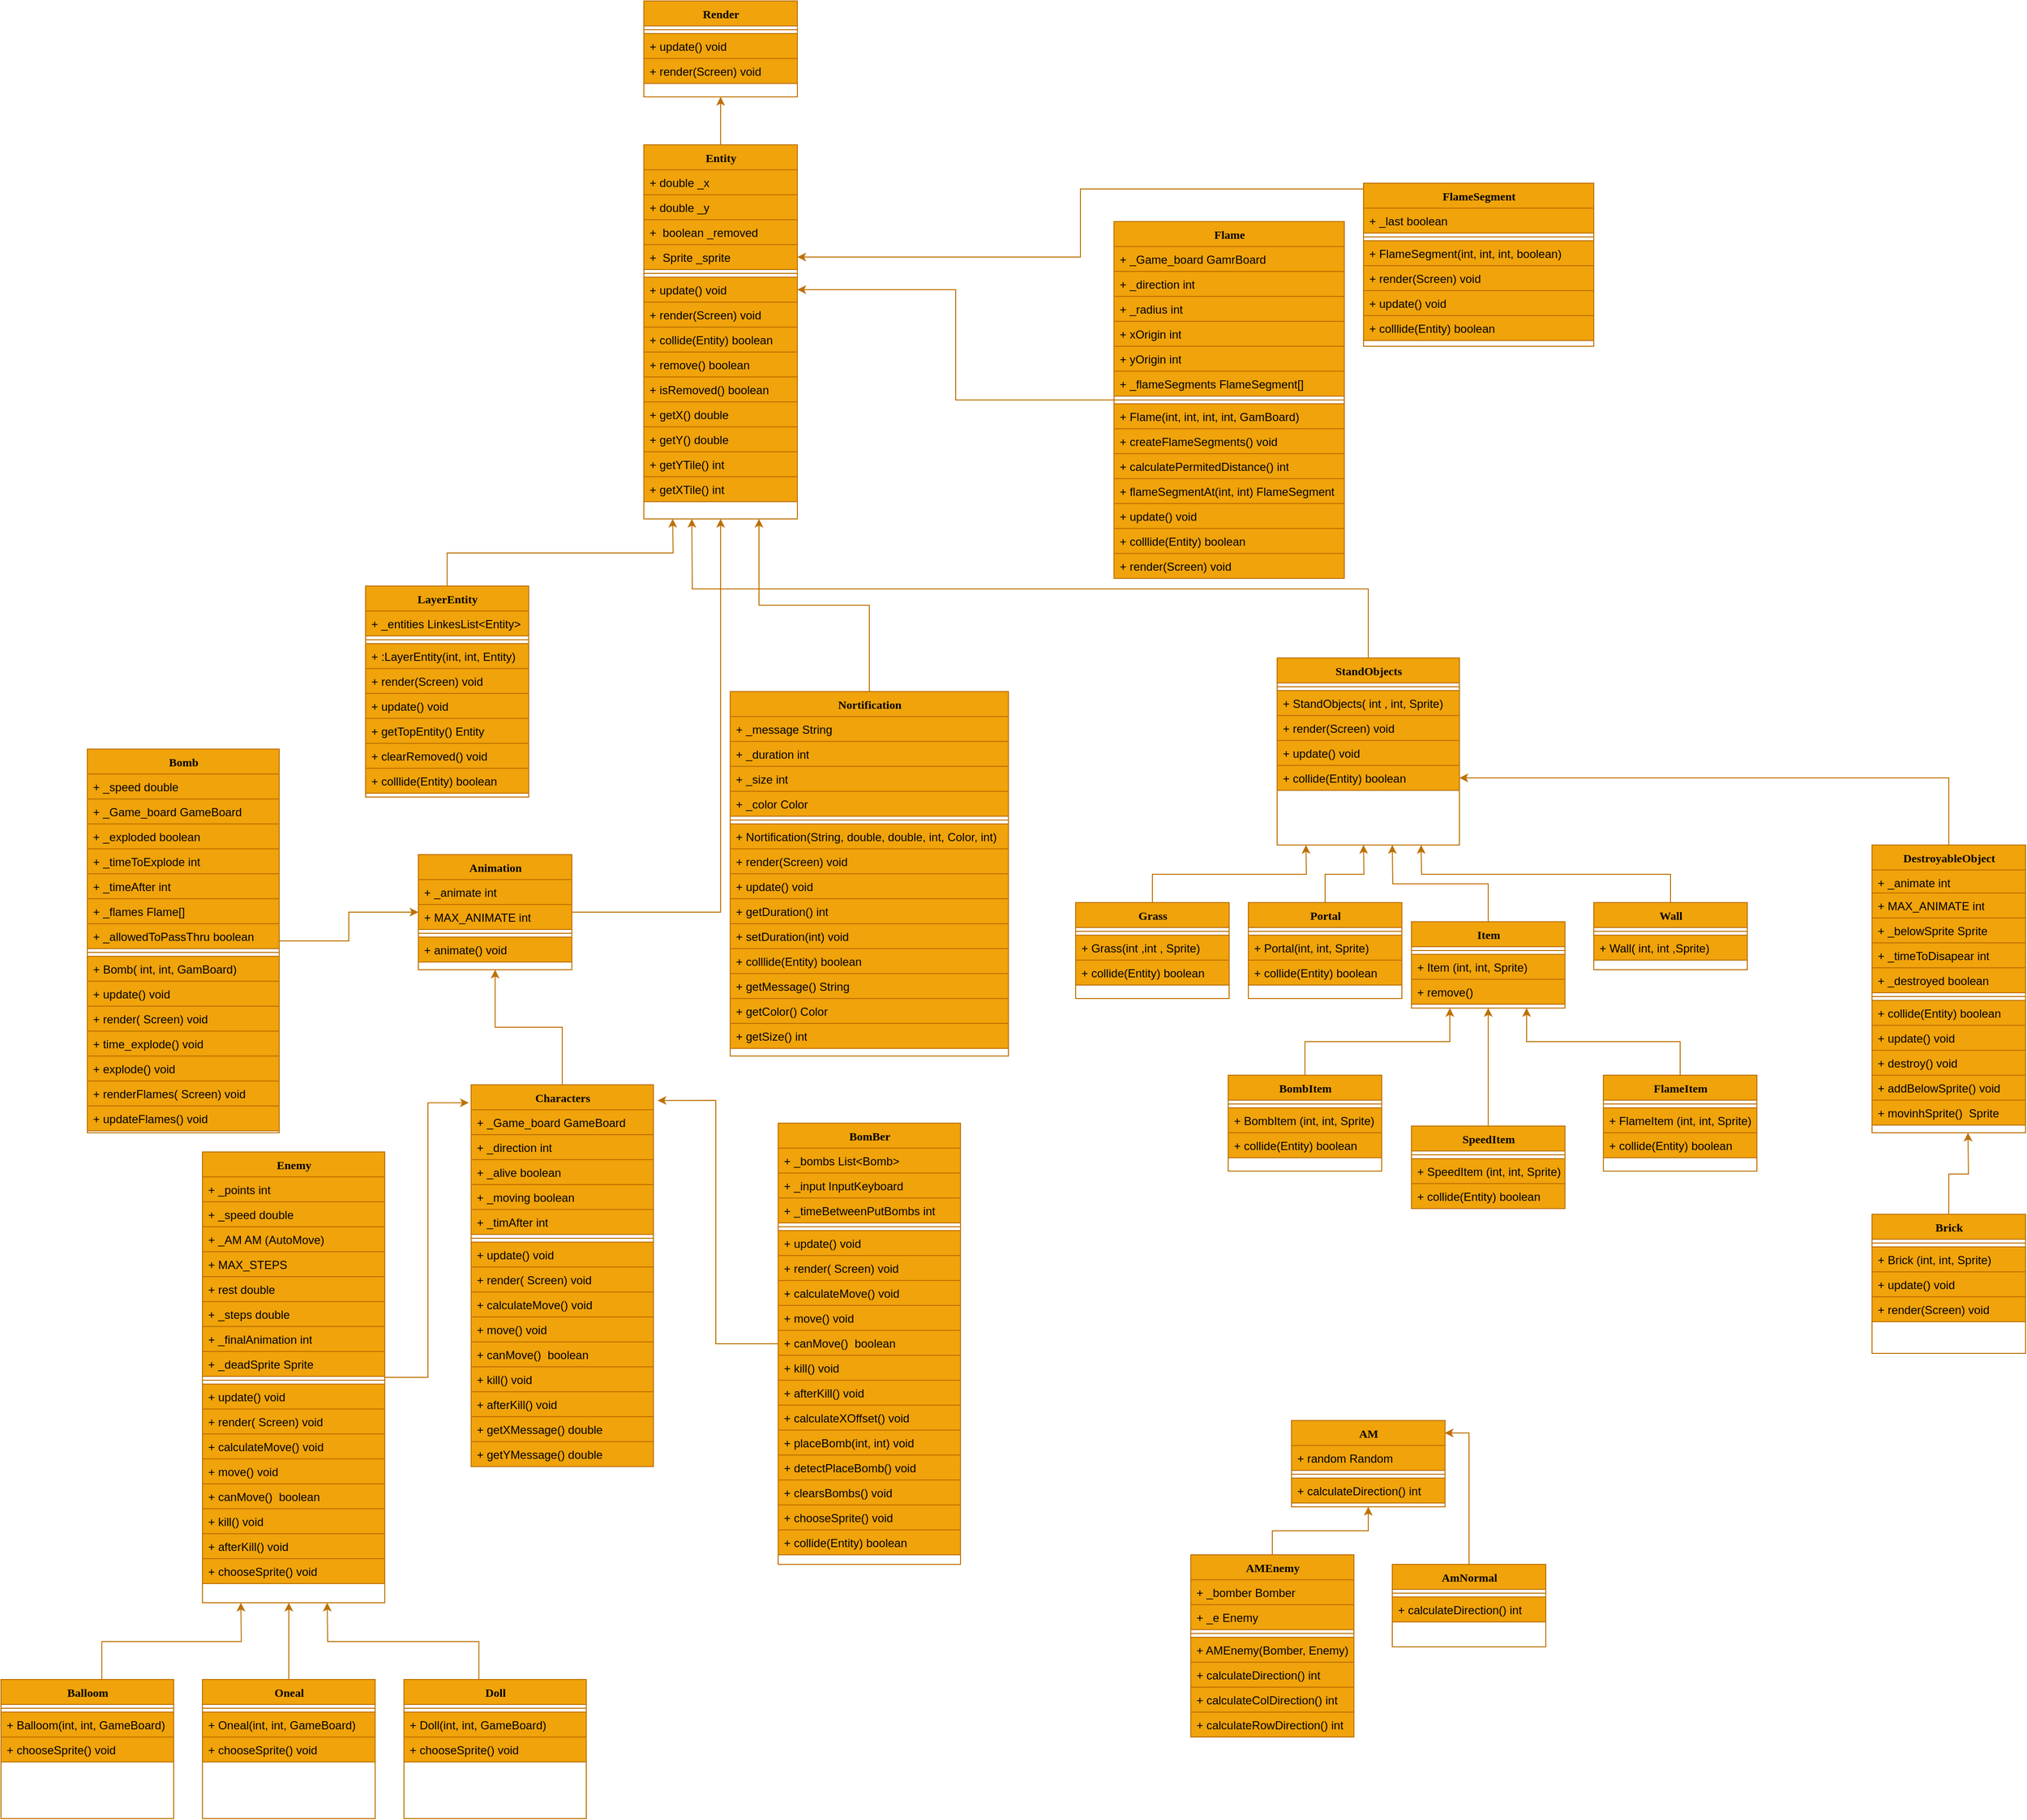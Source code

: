 <mxfile version="14.7.4" type="embed"><diagram name="Page-1" id="9f46799a-70d6-7492-0946-bef42562c5a5"><mxGraphModel dx="5353" dy="3583" grid="1" gridSize="10" guides="1" tooltips="1" connect="1" arrows="1" fold="1" page="1" pageScale="1" pageWidth="1100" pageHeight="850" background="none" math="0" shadow="0"><root><mxCell id="0"/><mxCell id="1" parent="0"/><mxCell id="78961159f06e98e8-17" value="Render" style="swimlane;html=1;fontStyle=1;align=center;verticalAlign=top;childLayout=stackLayout;horizontal=1;startSize=26;horizontalStack=0;resizeParent=1;resizeLast=0;collapsible=1;marginBottom=0;swimlaneFillColor=#ffffff;rounded=0;shadow=0;comic=0;labelBackgroundColor=none;strokeWidth=1;fillColor=#f0a30a;fontFamily=Verdana;fontSize=12;strokeColor=#BD7000;fontColor=#000000;" parent="1" vertex="1"><mxGeometry x="530" y="-840" width="160" height="100" as="geometry"/></mxCell><mxCell id="78961159f06e98e8-19" value="" style="line;html=1;strokeWidth=1;fillColor=#f0a30a;align=left;verticalAlign=middle;spacingTop=-1;spacingLeft=3;spacingRight=3;rotatable=0;labelPosition=right;points=[];portConstraint=eastwest;strokeColor=#BD7000;fontColor=#000000;shadow=0;" parent="78961159f06e98e8-17" vertex="1"><mxGeometry y="26" width="160" height="8" as="geometry"/></mxCell><mxCell id="78961159f06e98e8-20" value="+ update() void" style="text;html=1;strokeColor=#BD7000;fillColor=#f0a30a;align=left;verticalAlign=top;spacingLeft=4;spacingRight=4;whiteSpace=wrap;overflow=hidden;rotatable=0;points=[[0,0.5],[1,0.5]];portConstraint=eastwest;fontColor=#000000;shadow=0;" parent="78961159f06e98e8-17" vertex="1"><mxGeometry y="34" width="160" height="26" as="geometry"/></mxCell><mxCell id="78961159f06e98e8-27" value="+ render(Screen) void" style="text;html=1;strokeColor=#BD7000;fillColor=#f0a30a;align=left;verticalAlign=top;spacingLeft=4;spacingRight=4;whiteSpace=wrap;overflow=hidden;rotatable=0;points=[[0,0.5],[1,0.5]];portConstraint=eastwest;fontColor=#000000;shadow=0;" parent="78961159f06e98e8-17" vertex="1"><mxGeometry y="60" width="160" height="26" as="geometry"/></mxCell><mxCell id="NYrXTHvHU7heu8sLdSl8-7" style="edgeStyle=orthogonalEdgeStyle;rounded=0;orthogonalLoop=1;jettySize=auto;html=1;entryX=0.5;entryY=1;entryDx=0;entryDy=0;fillColor=#f0a30a;strokeColor=#BD7000;shadow=0;" parent="1" source="78961159f06e98e8-30" target="78961159f06e98e8-17" edge="1"><mxGeometry relative="1" as="geometry"/></mxCell><mxCell id="78961159f06e98e8-30" value="Entity" style="swimlane;html=1;fontStyle=1;align=center;verticalAlign=top;childLayout=stackLayout;horizontal=1;startSize=26;horizontalStack=0;resizeParent=1;resizeLast=0;collapsible=1;marginBottom=0;swimlaneFillColor=#ffffff;rounded=0;shadow=0;comic=0;labelBackgroundColor=none;strokeWidth=1;fillColor=#f0a30a;fontFamily=Verdana;fontSize=12;strokeColor=#BD7000;fontColor=#000000;" parent="1" vertex="1"><mxGeometry x="530" y="-690" width="160" height="390" as="geometry"/></mxCell><mxCell id="78961159f06e98e8-31" value="+ double _x" style="text;html=1;strokeColor=#BD7000;fillColor=#f0a30a;align=left;verticalAlign=top;spacingLeft=4;spacingRight=4;whiteSpace=wrap;overflow=hidden;rotatable=0;points=[[0,0.5],[1,0.5]];portConstraint=eastwest;fontColor=#000000;shadow=0;" parent="78961159f06e98e8-30" vertex="1"><mxGeometry y="26" width="160" height="26" as="geometry"/></mxCell><mxCell id="78961159f06e98e8-32" value="+ double _y" style="text;html=1;strokeColor=#BD7000;fillColor=#f0a30a;align=left;verticalAlign=top;spacingLeft=4;spacingRight=4;whiteSpace=wrap;overflow=hidden;rotatable=0;points=[[0,0.5],[1,0.5]];portConstraint=eastwest;fontColor=#000000;shadow=0;" parent="78961159f06e98e8-30" vertex="1"><mxGeometry y="52" width="160" height="26" as="geometry"/></mxCell><mxCell id="78961159f06e98e8-33" value="+&amp;nbsp; boolean _removed" style="text;html=1;strokeColor=#BD7000;fillColor=#f0a30a;align=left;verticalAlign=top;spacingLeft=4;spacingRight=4;whiteSpace=wrap;overflow=hidden;rotatable=0;points=[[0,0.5],[1,0.5]];portConstraint=eastwest;fontColor=#000000;shadow=0;" parent="78961159f06e98e8-30" vertex="1"><mxGeometry y="78" width="160" height="26" as="geometry"/></mxCell><mxCell id="78961159f06e98e8-34" value="+&amp;nbsp; Sprite _sprite" style="text;html=1;strokeColor=#BD7000;fillColor=#f0a30a;align=left;verticalAlign=top;spacingLeft=4;spacingRight=4;whiteSpace=wrap;overflow=hidden;rotatable=0;points=[[0,0.5],[1,0.5]];portConstraint=eastwest;fontColor=#000000;shadow=0;" parent="78961159f06e98e8-30" vertex="1"><mxGeometry y="104" width="160" height="26" as="geometry"/></mxCell><mxCell id="78961159f06e98e8-38" value="" style="line;html=1;strokeWidth=1;fillColor=#f0a30a;align=left;verticalAlign=middle;spacingTop=-1;spacingLeft=3;spacingRight=3;rotatable=0;labelPosition=right;points=[];portConstraint=eastwest;strokeColor=#BD7000;fontColor=#000000;shadow=0;" parent="78961159f06e98e8-30" vertex="1"><mxGeometry y="130" width="160" height="8" as="geometry"/></mxCell><mxCell id="78961159f06e98e8-39" value="+ update() void" style="text;html=1;strokeColor=#BD7000;fillColor=#f0a30a;align=left;verticalAlign=top;spacingLeft=4;spacingRight=4;whiteSpace=wrap;overflow=hidden;rotatable=0;points=[[0,0.5],[1,0.5]];portConstraint=eastwest;fontColor=#000000;shadow=0;" parent="78961159f06e98e8-30" vertex="1"><mxGeometry y="138" width="160" height="26" as="geometry"/></mxCell><mxCell id="78961159f06e98e8-40" value="+ render(Screen) void" style="text;html=1;strokeColor=#BD7000;fillColor=#f0a30a;align=left;verticalAlign=top;spacingLeft=4;spacingRight=4;whiteSpace=wrap;overflow=hidden;rotatable=0;points=[[0,0.5],[1,0.5]];portConstraint=eastwest;fontColor=#000000;shadow=0;" parent="78961159f06e98e8-30" vertex="1"><mxGeometry y="164" width="160" height="26" as="geometry"/></mxCell><mxCell id="78961159f06e98e8-42" value="+ collide(Entity) boolean&amp;nbsp;" style="text;html=1;strokeColor=#BD7000;fillColor=#f0a30a;align=left;verticalAlign=top;spacingLeft=4;spacingRight=4;whiteSpace=wrap;overflow=hidden;rotatable=0;points=[[0,0.5],[1,0.5]];portConstraint=eastwest;fontColor=#000000;shadow=0;" parent="78961159f06e98e8-30" vertex="1"><mxGeometry y="190" width="160" height="26" as="geometry"/></mxCell><mxCell id="NYrXTHvHU7heu8sLdSl8-3" value="+ remove() boolean" style="text;html=1;strokeColor=#BD7000;fillColor=#f0a30a;align=left;verticalAlign=top;spacingLeft=4;spacingRight=4;whiteSpace=wrap;overflow=hidden;rotatable=0;points=[[0,0.5],[1,0.5]];portConstraint=eastwest;fontColor=#000000;shadow=0;" parent="78961159f06e98e8-30" vertex="1"><mxGeometry y="216" width="160" height="26" as="geometry"/></mxCell><mxCell id="NYrXTHvHU7heu8sLdSl8-4" value="+ isRemoved() boolean" style="text;html=1;strokeColor=#BD7000;fillColor=#f0a30a;align=left;verticalAlign=top;spacingLeft=4;spacingRight=4;whiteSpace=wrap;overflow=hidden;rotatable=0;points=[[0,0.5],[1,0.5]];portConstraint=eastwest;fontColor=#000000;shadow=0;" parent="78961159f06e98e8-30" vertex="1"><mxGeometry y="242" width="160" height="26" as="geometry"/></mxCell><mxCell id="NYrXTHvHU7heu8sLdSl8-8" value="+ getX() double" style="text;html=1;strokeColor=#BD7000;fillColor=#f0a30a;align=left;verticalAlign=top;spacingLeft=4;spacingRight=4;whiteSpace=wrap;overflow=hidden;rotatable=0;points=[[0,0.5],[1,0.5]];portConstraint=eastwest;fontColor=#000000;shadow=0;" parent="78961159f06e98e8-30" vertex="1"><mxGeometry y="268" width="160" height="26" as="geometry"/></mxCell><mxCell id="NYrXTHvHU7heu8sLdSl8-10" value="+ getY() double" style="text;html=1;strokeColor=#BD7000;fillColor=#f0a30a;align=left;verticalAlign=top;spacingLeft=4;spacingRight=4;whiteSpace=wrap;overflow=hidden;rotatable=0;points=[[0,0.5],[1,0.5]];portConstraint=eastwest;fontColor=#000000;shadow=0;" parent="78961159f06e98e8-30" vertex="1"><mxGeometry y="294" width="160" height="26" as="geometry"/></mxCell><mxCell id="NYrXTHvHU7heu8sLdSl8-25" value="+ getYTile() int" style="text;html=1;strokeColor=#BD7000;fillColor=#f0a30a;align=left;verticalAlign=top;spacingLeft=4;spacingRight=4;whiteSpace=wrap;overflow=hidden;rotatable=0;points=[[0,0.5],[1,0.5]];portConstraint=eastwest;fontColor=#000000;shadow=0;" parent="78961159f06e98e8-30" vertex="1"><mxGeometry y="320" width="160" height="26" as="geometry"/></mxCell><mxCell id="NYrXTHvHU7heu8sLdSl8-24" value="+ getXTile() int&amp;nbsp;" style="text;html=1;strokeColor=#BD7000;fillColor=#f0a30a;align=left;verticalAlign=top;spacingLeft=4;spacingRight=4;whiteSpace=wrap;overflow=hidden;rotatable=0;points=[[0,0.5],[1,0.5]];portConstraint=eastwest;fontColor=#000000;shadow=0;" parent="78961159f06e98e8-30" vertex="1"><mxGeometry y="346" width="160" height="26" as="geometry"/></mxCell><mxCell id="NYrXTHvHU7heu8sLdSl8-26" style="edgeStyle=orthogonalEdgeStyle;rounded=0;orthogonalLoop=1;jettySize=auto;html=1;entryX=0.5;entryY=1;entryDx=0;entryDy=0;fillColor=#f0a30a;strokeColor=#BD7000;shadow=0;" parent="1" source="78961159f06e98e8-43" target="78961159f06e98e8-30" edge="1"><mxGeometry relative="1" as="geometry"/></mxCell><mxCell id="78961159f06e98e8-43" value="Animation" style="swimlane;html=1;fontStyle=1;align=center;verticalAlign=top;childLayout=stackLayout;horizontal=1;startSize=26;horizontalStack=0;resizeParent=1;resizeLast=0;collapsible=1;marginBottom=0;swimlaneFillColor=#ffffff;rounded=0;shadow=0;comic=0;labelBackgroundColor=none;strokeWidth=1;fillColor=#f0a30a;fontFamily=Verdana;fontSize=12;strokeColor=#BD7000;fontColor=#000000;" parent="1" vertex="1"><mxGeometry x="295" y="50" width="160" height="120" as="geometry"/></mxCell><mxCell id="78961159f06e98e8-44" value="+ _animate int" style="text;html=1;strokeColor=#BD7000;fillColor=#f0a30a;align=left;verticalAlign=top;spacingLeft=4;spacingRight=4;whiteSpace=wrap;overflow=hidden;rotatable=0;points=[[0,0.5],[1,0.5]];portConstraint=eastwest;fontColor=#000000;shadow=0;" parent="78961159f06e98e8-43" vertex="1"><mxGeometry y="26" width="160" height="26" as="geometry"/></mxCell><mxCell id="78961159f06e98e8-50" value="+ MAX_ANIMATE int" style="text;html=1;strokeColor=#BD7000;fillColor=#f0a30a;align=left;verticalAlign=top;spacingLeft=4;spacingRight=4;whiteSpace=wrap;overflow=hidden;rotatable=0;points=[[0,0.5],[1,0.5]];portConstraint=eastwest;fontColor=#000000;shadow=0;" parent="78961159f06e98e8-43" vertex="1"><mxGeometry y="52" width="160" height="26" as="geometry"/></mxCell><mxCell id="78961159f06e98e8-51" value="" style="line;html=1;strokeWidth=1;fillColor=#f0a30a;align=left;verticalAlign=middle;spacingTop=-1;spacingLeft=3;spacingRight=3;rotatable=0;labelPosition=right;points=[];portConstraint=eastwest;strokeColor=#BD7000;fontColor=#000000;shadow=0;" parent="78961159f06e98e8-43" vertex="1"><mxGeometry y="78" width="160" height="8" as="geometry"/></mxCell><mxCell id="78961159f06e98e8-53" value="+ animate() void" style="text;html=1;strokeColor=#BD7000;fillColor=#f0a30a;align=left;verticalAlign=top;spacingLeft=4;spacingRight=4;whiteSpace=wrap;overflow=hidden;rotatable=0;points=[[0,0.5],[1,0.5]];portConstraint=eastwest;fontColor=#000000;shadow=0;" parent="78961159f06e98e8-43" vertex="1"><mxGeometry y="86" width="160" height="26" as="geometry"/></mxCell><mxCell id="NYrXTHvHU7heu8sLdSl8-57" style="edgeStyle=orthogonalEdgeStyle;rounded=0;orthogonalLoop=1;jettySize=auto;html=1;exitX=0.5;exitY=0;exitDx=0;exitDy=0;fillColor=#f0a30a;strokeColor=#BD7000;shadow=0;" parent="1" source="78961159f06e98e8-56" edge="1"><mxGeometry relative="1" as="geometry"><mxPoint x="580" y="-300" as="targetPoint"/></mxGeometry></mxCell><mxCell id="78961159f06e98e8-56" value="StandObjects" style="swimlane;html=1;fontStyle=1;align=center;verticalAlign=top;childLayout=stackLayout;horizontal=1;startSize=26;horizontalStack=0;resizeParent=1;resizeLast=0;collapsible=1;marginBottom=0;swimlaneFillColor=#ffffff;rounded=0;shadow=0;comic=0;labelBackgroundColor=none;strokeWidth=1;fillColor=#f0a30a;fontFamily=Verdana;fontSize=12;strokeColor=#BD7000;fontColor=#000000;" parent="1" vertex="1"><mxGeometry x="1190" y="-155" width="190" height="195" as="geometry"/></mxCell><mxCell id="78961159f06e98e8-64" value="" style="line;html=1;strokeWidth=1;fillColor=#f0a30a;align=left;verticalAlign=middle;spacingTop=-1;spacingLeft=3;spacingRight=3;rotatable=0;labelPosition=right;points=[];portConstraint=eastwest;strokeColor=#BD7000;fontColor=#000000;shadow=0;" parent="78961159f06e98e8-56" vertex="1"><mxGeometry y="26" width="190" height="8" as="geometry"/></mxCell><mxCell id="NYrXTHvHU7heu8sLdSl8-58" value="+ StandObjects( int , int, Sprite)" style="text;html=1;strokeColor=#BD7000;fillColor=#f0a30a;align=left;verticalAlign=top;spacingLeft=4;spacingRight=4;whiteSpace=wrap;overflow=hidden;rotatable=0;points=[[0,0.5],[1,0.5]];portConstraint=eastwest;fontColor=#000000;shadow=0;" parent="78961159f06e98e8-56" vertex="1"><mxGeometry y="34" width="190" height="26" as="geometry"/></mxCell><mxCell id="78961159f06e98e8-66" value="+ render(Screen) void" style="text;html=1;strokeColor=#BD7000;fillColor=#f0a30a;align=left;verticalAlign=top;spacingLeft=4;spacingRight=4;whiteSpace=wrap;overflow=hidden;rotatable=0;points=[[0,0.5],[1,0.5]];portConstraint=eastwest;fontColor=#000000;shadow=0;" parent="78961159f06e98e8-56" vertex="1"><mxGeometry y="60" width="190" height="26" as="geometry"/></mxCell><mxCell id="78961159f06e98e8-65" value="+ update() void" style="text;html=1;strokeColor=#BD7000;fillColor=#f0a30a;align=left;verticalAlign=top;spacingLeft=4;spacingRight=4;whiteSpace=wrap;overflow=hidden;rotatable=0;points=[[0,0.5],[1,0.5]];portConstraint=eastwest;fontColor=#000000;shadow=0;" parent="78961159f06e98e8-56" vertex="1"><mxGeometry y="86" width="190" height="26" as="geometry"/></mxCell><mxCell id="78961159f06e98e8-68" value="+ collide(Entity) boolean" style="text;html=1;strokeColor=#BD7000;fillColor=#f0a30a;align=left;verticalAlign=top;spacingLeft=4;spacingRight=4;whiteSpace=wrap;overflow=hidden;rotatable=0;points=[[0,0.5],[1,0.5]];portConstraint=eastwest;fontColor=#000000;shadow=0;" parent="78961159f06e98e8-56" vertex="1"><mxGeometry y="112" width="190" height="26" as="geometry"/></mxCell><mxCell id="NYrXTHvHU7heu8sLdSl8-253" style="edgeStyle=orthogonalEdgeStyle;rounded=0;orthogonalLoop=1;jettySize=auto;html=1;fillColor=#f0a30a;strokeColor=#BD7000;shadow=0;" parent="1" source="78961159f06e98e8-69" target="78961159f06e98e8-43" edge="1"><mxGeometry relative="1" as="geometry"/></mxCell><mxCell id="78961159f06e98e8-69" value="Characters" style="swimlane;html=1;fontStyle=1;align=center;verticalAlign=top;childLayout=stackLayout;horizontal=1;startSize=26;horizontalStack=0;resizeParent=1;resizeLast=0;collapsible=1;marginBottom=0;swimlaneFillColor=#ffffff;rounded=0;shadow=0;comic=0;labelBackgroundColor=none;strokeWidth=1;fillColor=#f0a30a;fontFamily=Verdana;fontSize=12;strokeColor=#BD7000;fontColor=#000000;" parent="1" vertex="1"><mxGeometry x="350" y="290" width="190" height="398" as="geometry"/></mxCell><mxCell id="78961159f06e98e8-70" value="+ _Game_board GameBoard" style="text;html=1;strokeColor=#BD7000;fillColor=#f0a30a;align=left;verticalAlign=top;spacingLeft=4;spacingRight=4;whiteSpace=wrap;overflow=hidden;rotatable=0;points=[[0,0.5],[1,0.5]];portConstraint=eastwest;fontColor=#000000;shadow=0;" parent="78961159f06e98e8-69" vertex="1"><mxGeometry y="26" width="190" height="26" as="geometry"/></mxCell><mxCell id="78961159f06e98e8-71" value="+ _direction int" style="text;html=1;strokeColor=#BD7000;fillColor=#f0a30a;align=left;verticalAlign=top;spacingLeft=4;spacingRight=4;whiteSpace=wrap;overflow=hidden;rotatable=0;points=[[0,0.5],[1,0.5]];portConstraint=eastwest;fontColor=#000000;shadow=0;" parent="78961159f06e98e8-69" vertex="1"><mxGeometry y="52" width="190" height="26" as="geometry"/></mxCell><mxCell id="78961159f06e98e8-72" value="+ _alive boolean" style="text;html=1;strokeColor=#BD7000;fillColor=#f0a30a;align=left;verticalAlign=top;spacingLeft=4;spacingRight=4;whiteSpace=wrap;overflow=hidden;rotatable=0;points=[[0,0.5],[1,0.5]];portConstraint=eastwest;fontColor=#000000;shadow=0;" parent="78961159f06e98e8-69" vertex="1"><mxGeometry y="78" width="190" height="26" as="geometry"/></mxCell><mxCell id="78961159f06e98e8-74" value="+ _moving boolean" style="text;html=1;strokeColor=#BD7000;fillColor=#f0a30a;align=left;verticalAlign=top;spacingLeft=4;spacingRight=4;whiteSpace=wrap;overflow=hidden;rotatable=0;points=[[0,0.5],[1,0.5]];portConstraint=eastwest;fontColor=#000000;shadow=0;" parent="78961159f06e98e8-69" vertex="1"><mxGeometry y="104" width="190" height="26" as="geometry"/></mxCell><mxCell id="78961159f06e98e8-75" value="+ _timAfter int" style="text;html=1;strokeColor=#BD7000;fillColor=#f0a30a;align=left;verticalAlign=top;spacingLeft=4;spacingRight=4;whiteSpace=wrap;overflow=hidden;rotatable=0;points=[[0,0.5],[1,0.5]];portConstraint=eastwest;fontColor=#000000;shadow=0;" parent="78961159f06e98e8-69" vertex="1"><mxGeometry y="130" width="190" height="26" as="geometry"/></mxCell><mxCell id="78961159f06e98e8-77" value="" style="line;html=1;strokeWidth=1;fillColor=#f0a30a;align=left;verticalAlign=middle;spacingTop=-1;spacingLeft=3;spacingRight=3;rotatable=0;labelPosition=right;points=[];portConstraint=eastwest;strokeColor=#BD7000;fontColor=#000000;shadow=0;" parent="78961159f06e98e8-69" vertex="1"><mxGeometry y="156" width="190" height="8" as="geometry"/></mxCell><mxCell id="78961159f06e98e8-78" value="+ update() void" style="text;html=1;strokeColor=#BD7000;fillColor=#f0a30a;align=left;verticalAlign=top;spacingLeft=4;spacingRight=4;whiteSpace=wrap;overflow=hidden;rotatable=0;points=[[0,0.5],[1,0.5]];portConstraint=eastwest;fontColor=#000000;shadow=0;" parent="78961159f06e98e8-69" vertex="1"><mxGeometry y="164" width="190" height="26" as="geometry"/></mxCell><mxCell id="78961159f06e98e8-79" value="+ render( Screen) void" style="text;html=1;strokeColor=#BD7000;fillColor=#f0a30a;align=left;verticalAlign=top;spacingLeft=4;spacingRight=4;whiteSpace=wrap;overflow=hidden;rotatable=0;points=[[0,0.5],[1,0.5]];portConstraint=eastwest;fontColor=#000000;shadow=0;" parent="78961159f06e98e8-69" vertex="1"><mxGeometry y="190" width="190" height="26" as="geometry"/></mxCell><mxCell id="78961159f06e98e8-80" value="+ calculateMove() void" style="text;html=1;strokeColor=#BD7000;fillColor=#f0a30a;align=left;verticalAlign=top;spacingLeft=4;spacingRight=4;whiteSpace=wrap;overflow=hidden;rotatable=0;points=[[0,0.5],[1,0.5]];portConstraint=eastwest;fontColor=#000000;shadow=0;" parent="78961159f06e98e8-69" vertex="1"><mxGeometry y="216" width="190" height="26" as="geometry"/></mxCell><mxCell id="78961159f06e98e8-81" value="+ move() void&amp;nbsp;" style="text;html=1;strokeColor=#BD7000;fillColor=#f0a30a;align=left;verticalAlign=top;spacingLeft=4;spacingRight=4;whiteSpace=wrap;overflow=hidden;rotatable=0;points=[[0,0.5],[1,0.5]];portConstraint=eastwest;fontColor=#000000;shadow=0;" parent="78961159f06e98e8-69" vertex="1"><mxGeometry y="242" width="190" height="26" as="geometry"/></mxCell><mxCell id="NYrXTHvHU7heu8sLdSl8-133" value="+ canMove()&amp;nbsp; boolean" style="text;html=1;strokeColor=#BD7000;fillColor=#f0a30a;align=left;verticalAlign=top;spacingLeft=4;spacingRight=4;whiteSpace=wrap;overflow=hidden;rotatable=0;points=[[0,0.5],[1,0.5]];portConstraint=eastwest;fontColor=#000000;shadow=0;" parent="78961159f06e98e8-69" vertex="1"><mxGeometry y="268" width="190" height="26" as="geometry"/></mxCell><mxCell id="NYrXTHvHU7heu8sLdSl8-134" value="+ kill() void" style="text;html=1;strokeColor=#BD7000;fillColor=#f0a30a;align=left;verticalAlign=top;spacingLeft=4;spacingRight=4;whiteSpace=wrap;overflow=hidden;rotatable=0;points=[[0,0.5],[1,0.5]];portConstraint=eastwest;fontColor=#000000;shadow=0;" parent="78961159f06e98e8-69" vertex="1"><mxGeometry y="294" width="190" height="26" as="geometry"/></mxCell><mxCell id="NYrXTHvHU7heu8sLdSl8-135" value="+ afterKill() void" style="text;html=1;strokeColor=#BD7000;fillColor=#f0a30a;align=left;verticalAlign=top;spacingLeft=4;spacingRight=4;whiteSpace=wrap;overflow=hidden;rotatable=0;points=[[0,0.5],[1,0.5]];portConstraint=eastwest;fontColor=#000000;shadow=0;" parent="78961159f06e98e8-69" vertex="1"><mxGeometry y="320" width="190" height="26" as="geometry"/></mxCell><mxCell id="NYrXTHvHU7heu8sLdSl8-136" value="+ getXMessage() double" style="text;html=1;strokeColor=#BD7000;fillColor=#f0a30a;align=left;verticalAlign=top;spacingLeft=4;spacingRight=4;whiteSpace=wrap;overflow=hidden;rotatable=0;points=[[0,0.5],[1,0.5]];portConstraint=eastwest;fontColor=#000000;shadow=0;" parent="78961159f06e98e8-69" vertex="1"><mxGeometry y="346" width="190" height="26" as="geometry"/></mxCell><mxCell id="NYrXTHvHU7heu8sLdSl8-152" value="+ getYMessage() double" style="text;html=1;strokeColor=#BD7000;fillColor=#f0a30a;align=left;verticalAlign=top;spacingLeft=4;spacingRight=4;whiteSpace=wrap;overflow=hidden;rotatable=0;points=[[0,0.5],[1,0.5]];portConstraint=eastwest;fontColor=#000000;shadow=0;" parent="78961159f06e98e8-69" vertex="1"><mxGeometry y="372" width="190" height="26" as="geometry"/></mxCell><mxCell id="NYrXTHvHU7heu8sLdSl8-79" style="edgeStyle=orthogonalEdgeStyle;rounded=0;orthogonalLoop=1;jettySize=auto;html=1;exitX=0.5;exitY=0;exitDx=0;exitDy=0;fillColor=#f0a30a;strokeColor=#BD7000;shadow=0;" parent="1" source="78961159f06e98e8-108" edge="1"><mxGeometry relative="1" as="geometry"><mxPoint x="1310" y="40" as="targetPoint"/></mxGeometry></mxCell><mxCell id="78961159f06e98e8-108" value="Item" style="swimlane;html=1;fontStyle=1;align=center;verticalAlign=top;childLayout=stackLayout;horizontal=1;startSize=26;horizontalStack=0;resizeParent=1;resizeLast=0;collapsible=1;marginBottom=0;swimlaneFillColor=#ffffff;rounded=0;shadow=0;comic=0;labelBackgroundColor=none;strokeWidth=1;fillColor=#f0a30a;fontFamily=Verdana;fontSize=12;strokeColor=#BD7000;fontColor=#000000;" parent="1" vertex="1"><mxGeometry x="1330" y="120" width="160" height="90" as="geometry"/></mxCell><mxCell id="78961159f06e98e8-116" value="" style="line;html=1;strokeWidth=1;fillColor=#f0a30a;align=left;verticalAlign=middle;spacingTop=-1;spacingLeft=3;spacingRight=3;rotatable=0;labelPosition=right;points=[];portConstraint=eastwest;strokeColor=#BD7000;fontColor=#000000;shadow=0;" parent="78961159f06e98e8-108" vertex="1"><mxGeometry y="26" width="160" height="8" as="geometry"/></mxCell><mxCell id="78961159f06e98e8-117" value="+ Item (int, int, Sprite)" style="text;html=1;strokeColor=#BD7000;fillColor=#f0a30a;align=left;verticalAlign=top;spacingLeft=4;spacingRight=4;whiteSpace=wrap;overflow=hidden;rotatable=0;points=[[0,0.5],[1,0.5]];portConstraint=eastwest;fontColor=#000000;shadow=0;" parent="78961159f06e98e8-108" vertex="1"><mxGeometry y="34" width="160" height="26" as="geometry"/></mxCell><mxCell id="NYrXTHvHU7heu8sLdSl8-87" value="+ remove()" style="text;html=1;strokeColor=#BD7000;fillColor=#f0a30a;align=left;verticalAlign=top;spacingLeft=4;spacingRight=4;whiteSpace=wrap;overflow=hidden;rotatable=0;points=[[0,0.5],[1,0.5]];portConstraint=eastwest;fontColor=#000000;shadow=0;" parent="78961159f06e98e8-108" vertex="1"><mxGeometry y="60" width="160" height="26" as="geometry"/></mxCell><mxCell id="NYrXTHvHU7heu8sLdSl8-34" style="edgeStyle=orthogonalEdgeStyle;rounded=0;orthogonalLoop=1;jettySize=auto;html=1;exitX=0.5;exitY=0;exitDx=0;exitDy=0;fillColor=#f0a30a;strokeColor=#BD7000;shadow=0;" parent="1" source="NYrXTHvHU7heu8sLdSl8-27" edge="1"><mxGeometry relative="1" as="geometry"><mxPoint x="560" y="-300" as="targetPoint"/></mxGeometry></mxCell><mxCell id="NYrXTHvHU7heu8sLdSl8-27" value="LayerEntity" style="swimlane;html=1;fontStyle=1;align=center;verticalAlign=top;childLayout=stackLayout;horizontal=1;startSize=26;horizontalStack=0;resizeParent=1;resizeLast=0;collapsible=1;marginBottom=0;swimlaneFillColor=#ffffff;rounded=0;shadow=0;comic=0;labelBackgroundColor=none;strokeWidth=1;fillColor=#f0a30a;fontFamily=Verdana;fontSize=12;strokeColor=#BD7000;fontColor=#000000;" parent="1" vertex="1"><mxGeometry x="240" y="-230" width="170" height="220" as="geometry"/></mxCell><mxCell id="NYrXTHvHU7heu8sLdSl8-28" value="+ _entities LinkesList&amp;lt;Entity&amp;gt;" style="text;html=1;strokeColor=#BD7000;fillColor=#f0a30a;align=left;verticalAlign=top;spacingLeft=4;spacingRight=4;whiteSpace=wrap;overflow=hidden;rotatable=0;points=[[0,0.5],[1,0.5]];portConstraint=eastwest;fontColor=#000000;shadow=0;" parent="NYrXTHvHU7heu8sLdSl8-27" vertex="1"><mxGeometry y="26" width="170" height="26" as="geometry"/></mxCell><mxCell id="NYrXTHvHU7heu8sLdSl8-30" value="" style="line;html=1;strokeWidth=1;fillColor=#f0a30a;align=left;verticalAlign=middle;spacingTop=-1;spacingLeft=3;spacingRight=3;rotatable=0;labelPosition=right;points=[];portConstraint=eastwest;strokeColor=#BD7000;fontColor=#000000;shadow=0;" parent="NYrXTHvHU7heu8sLdSl8-27" vertex="1"><mxGeometry y="52" width="170" height="8" as="geometry"/></mxCell><mxCell id="NYrXTHvHU7heu8sLdSl8-31" value="+ :LayerEntity(int, int, Entity)" style="text;html=1;strokeColor=#BD7000;fillColor=#f0a30a;align=left;verticalAlign=top;spacingLeft=4;spacingRight=4;whiteSpace=wrap;overflow=hidden;rotatable=0;points=[[0,0.5],[1,0.5]];portConstraint=eastwest;fontColor=#000000;shadow=0;" parent="NYrXTHvHU7heu8sLdSl8-27" vertex="1"><mxGeometry y="60" width="170" height="26" as="geometry"/></mxCell><mxCell id="NYrXTHvHU7heu8sLdSl8-35" value="+ render(Screen) void" style="text;html=1;strokeColor=#BD7000;fillColor=#f0a30a;align=left;verticalAlign=top;spacingLeft=4;spacingRight=4;whiteSpace=wrap;overflow=hidden;rotatable=0;points=[[0,0.5],[1,0.5]];portConstraint=eastwest;fontColor=#000000;shadow=0;" parent="NYrXTHvHU7heu8sLdSl8-27" vertex="1"><mxGeometry y="86" width="170" height="26" as="geometry"/></mxCell><mxCell id="NYrXTHvHU7heu8sLdSl8-36" value="+ update() void" style="text;html=1;strokeColor=#BD7000;fillColor=#f0a30a;align=left;verticalAlign=top;spacingLeft=4;spacingRight=4;whiteSpace=wrap;overflow=hidden;rotatable=0;points=[[0,0.5],[1,0.5]];portConstraint=eastwest;fontColor=#000000;shadow=0;" parent="NYrXTHvHU7heu8sLdSl8-27" vertex="1"><mxGeometry y="112" width="170" height="26" as="geometry"/></mxCell><mxCell id="NYrXTHvHU7heu8sLdSl8-37" value="+ getTopEntity() Entity" style="text;html=1;strokeColor=#BD7000;fillColor=#f0a30a;align=left;verticalAlign=top;spacingLeft=4;spacingRight=4;whiteSpace=wrap;overflow=hidden;rotatable=0;points=[[0,0.5],[1,0.5]];portConstraint=eastwest;fontColor=#000000;shadow=0;" parent="NYrXTHvHU7heu8sLdSl8-27" vertex="1"><mxGeometry y="138" width="170" height="26" as="geometry"/></mxCell><mxCell id="NYrXTHvHU7heu8sLdSl8-38" value="+ clearRemoved() void" style="text;html=1;strokeColor=#BD7000;fillColor=#f0a30a;align=left;verticalAlign=top;spacingLeft=4;spacingRight=4;whiteSpace=wrap;overflow=hidden;rotatable=0;points=[[0,0.5],[1,0.5]];portConstraint=eastwest;fontColor=#000000;shadow=0;" parent="NYrXTHvHU7heu8sLdSl8-27" vertex="1"><mxGeometry y="164" width="170" height="26" as="geometry"/></mxCell><mxCell id="NYrXTHvHU7heu8sLdSl8-39" value="+ colllide(Entity) boolean" style="text;html=1;strokeColor=#BD7000;fillColor=#f0a30a;align=left;verticalAlign=top;spacingLeft=4;spacingRight=4;whiteSpace=wrap;overflow=hidden;rotatable=0;points=[[0,0.5],[1,0.5]];portConstraint=eastwest;fontColor=#000000;shadow=0;" parent="NYrXTHvHU7heu8sLdSl8-27" vertex="1"><mxGeometry y="190" width="170" height="26" as="geometry"/></mxCell><mxCell id="NYrXTHvHU7heu8sLdSl8-49" style="edgeStyle=orthogonalEdgeStyle;rounded=0;orthogonalLoop=1;jettySize=auto;html=1;entryX=0.75;entryY=1;entryDx=0;entryDy=0;exitX=0.5;exitY=0;exitDx=0;exitDy=0;fillColor=#f0a30a;strokeColor=#BD7000;shadow=0;" parent="1" source="NYrXTHvHU7heu8sLdSl8-40" target="78961159f06e98e8-30" edge="1"><mxGeometry relative="1" as="geometry"/></mxCell><mxCell id="NYrXTHvHU7heu8sLdSl8-40" value="Nortification" style="swimlane;html=1;fontStyle=1;align=center;verticalAlign=top;childLayout=stackLayout;horizontal=1;startSize=26;horizontalStack=0;resizeParent=1;resizeLast=0;collapsible=1;marginBottom=0;swimlaneFillColor=#ffffff;rounded=0;shadow=0;comic=0;labelBackgroundColor=none;strokeWidth=1;fillColor=#f0a30a;fontFamily=Verdana;fontSize=12;strokeColor=#BD7000;fontColor=#000000;" parent="1" vertex="1"><mxGeometry x="620" y="-120" width="290" height="380" as="geometry"/></mxCell><mxCell id="NYrXTHvHU7heu8sLdSl8-41" value="+ _message String" style="text;html=1;strokeColor=#BD7000;fillColor=#f0a30a;align=left;verticalAlign=top;spacingLeft=4;spacingRight=4;whiteSpace=wrap;overflow=hidden;rotatable=0;points=[[0,0.5],[1,0.5]];portConstraint=eastwest;fontColor=#000000;shadow=0;" parent="NYrXTHvHU7heu8sLdSl8-40" vertex="1"><mxGeometry y="26" width="290" height="26" as="geometry"/></mxCell><mxCell id="NYrXTHvHU7heu8sLdSl8-50" value="+ _duration int" style="text;html=1;strokeColor=#BD7000;fillColor=#f0a30a;align=left;verticalAlign=top;spacingLeft=4;spacingRight=4;whiteSpace=wrap;overflow=hidden;rotatable=0;points=[[0,0.5],[1,0.5]];portConstraint=eastwest;fontColor=#000000;shadow=0;" parent="NYrXTHvHU7heu8sLdSl8-40" vertex="1"><mxGeometry y="52" width="290" height="26" as="geometry"/></mxCell><mxCell id="NYrXTHvHU7heu8sLdSl8-55" value="+ _size int" style="text;html=1;strokeColor=#BD7000;fillColor=#f0a30a;align=left;verticalAlign=top;spacingLeft=4;spacingRight=4;whiteSpace=wrap;overflow=hidden;rotatable=0;points=[[0,0.5],[1,0.5]];portConstraint=eastwest;fontColor=#000000;shadow=0;" parent="NYrXTHvHU7heu8sLdSl8-40" vertex="1"><mxGeometry y="78" width="290" height="26" as="geometry"/></mxCell><mxCell id="NYrXTHvHU7heu8sLdSl8-54" value="+ _color Color" style="text;html=1;strokeColor=#BD7000;fillColor=#f0a30a;align=left;verticalAlign=top;spacingLeft=4;spacingRight=4;whiteSpace=wrap;overflow=hidden;rotatable=0;points=[[0,0.5],[1,0.5]];portConstraint=eastwest;fontColor=#000000;shadow=0;" parent="NYrXTHvHU7heu8sLdSl8-40" vertex="1"><mxGeometry y="104" width="290" height="26" as="geometry"/></mxCell><mxCell id="NYrXTHvHU7heu8sLdSl8-42" value="" style="line;html=1;strokeWidth=1;fillColor=#f0a30a;align=left;verticalAlign=middle;spacingTop=-1;spacingLeft=3;spacingRight=3;rotatable=0;labelPosition=right;points=[];portConstraint=eastwest;strokeColor=#BD7000;fontColor=#000000;shadow=0;" parent="NYrXTHvHU7heu8sLdSl8-40" vertex="1"><mxGeometry y="130" width="290" height="8" as="geometry"/></mxCell><mxCell id="NYrXTHvHU7heu8sLdSl8-43" value="+ Nortification(String, double, double, int, Color, int)" style="text;html=1;strokeColor=#BD7000;fillColor=#f0a30a;align=left;verticalAlign=top;spacingLeft=4;spacingRight=4;whiteSpace=wrap;overflow=hidden;rotatable=0;points=[[0,0.5],[1,0.5]];portConstraint=eastwest;fontColor=#000000;shadow=0;" parent="NYrXTHvHU7heu8sLdSl8-40" vertex="1"><mxGeometry y="138" width="290" height="26" as="geometry"/></mxCell><mxCell id="NYrXTHvHU7heu8sLdSl8-44" value="+ render(Screen) void" style="text;html=1;strokeColor=#BD7000;fillColor=#f0a30a;align=left;verticalAlign=top;spacingLeft=4;spacingRight=4;whiteSpace=wrap;overflow=hidden;rotatable=0;points=[[0,0.5],[1,0.5]];portConstraint=eastwest;fontColor=#000000;shadow=0;" parent="NYrXTHvHU7heu8sLdSl8-40" vertex="1"><mxGeometry y="164" width="290" height="26" as="geometry"/></mxCell><mxCell id="NYrXTHvHU7heu8sLdSl8-45" value="+ update() void" style="text;html=1;strokeColor=#BD7000;fillColor=#f0a30a;align=left;verticalAlign=top;spacingLeft=4;spacingRight=4;whiteSpace=wrap;overflow=hidden;rotatable=0;points=[[0,0.5],[1,0.5]];portConstraint=eastwest;fontColor=#000000;shadow=0;" parent="NYrXTHvHU7heu8sLdSl8-40" vertex="1"><mxGeometry y="190" width="290" height="26" as="geometry"/></mxCell><mxCell id="NYrXTHvHU7heu8sLdSl8-46" value="+ getDuration() int" style="text;html=1;strokeColor=#BD7000;fillColor=#f0a30a;align=left;verticalAlign=top;spacingLeft=4;spacingRight=4;whiteSpace=wrap;overflow=hidden;rotatable=0;points=[[0,0.5],[1,0.5]];portConstraint=eastwest;fontColor=#000000;shadow=0;" parent="NYrXTHvHU7heu8sLdSl8-40" vertex="1"><mxGeometry y="216" width="290" height="26" as="geometry"/></mxCell><mxCell id="NYrXTHvHU7heu8sLdSl8-47" value="+ setDuration(int) void" style="text;html=1;strokeColor=#BD7000;fillColor=#f0a30a;align=left;verticalAlign=top;spacingLeft=4;spacingRight=4;whiteSpace=wrap;overflow=hidden;rotatable=0;points=[[0,0.5],[1,0.5]];portConstraint=eastwest;fontColor=#000000;shadow=0;" parent="NYrXTHvHU7heu8sLdSl8-40" vertex="1"><mxGeometry y="242" width="290" height="26" as="geometry"/></mxCell><mxCell id="NYrXTHvHU7heu8sLdSl8-48" value="+ colllide(Entity) boolean" style="text;html=1;strokeColor=#BD7000;fillColor=#f0a30a;align=left;verticalAlign=top;spacingLeft=4;spacingRight=4;whiteSpace=wrap;overflow=hidden;rotatable=0;points=[[0,0.5],[1,0.5]];portConstraint=eastwest;fontColor=#000000;shadow=0;" parent="NYrXTHvHU7heu8sLdSl8-40" vertex="1"><mxGeometry y="268" width="290" height="26" as="geometry"/></mxCell><mxCell id="NYrXTHvHU7heu8sLdSl8-51" value="+ getMessage() String" style="text;html=1;strokeColor=#BD7000;fillColor=#f0a30a;align=left;verticalAlign=top;spacingLeft=4;spacingRight=4;whiteSpace=wrap;overflow=hidden;rotatable=0;points=[[0,0.5],[1,0.5]];portConstraint=eastwest;fontColor=#000000;shadow=0;" parent="NYrXTHvHU7heu8sLdSl8-40" vertex="1"><mxGeometry y="294" width="290" height="26" as="geometry"/></mxCell><mxCell id="NYrXTHvHU7heu8sLdSl8-52" value="+ getColor() Color" style="text;html=1;strokeColor=#BD7000;fillColor=#f0a30a;align=left;verticalAlign=top;spacingLeft=4;spacingRight=4;whiteSpace=wrap;overflow=hidden;rotatable=0;points=[[0,0.5],[1,0.5]];portConstraint=eastwest;fontColor=#000000;shadow=0;" parent="NYrXTHvHU7heu8sLdSl8-40" vertex="1"><mxGeometry y="320" width="290" height="26" as="geometry"/></mxCell><mxCell id="NYrXTHvHU7heu8sLdSl8-53" value="+ getSize() int" style="text;html=1;strokeColor=#BD7000;fillColor=#f0a30a;align=left;verticalAlign=top;spacingLeft=4;spacingRight=4;whiteSpace=wrap;overflow=hidden;rotatable=0;points=[[0,0.5],[1,0.5]];portConstraint=eastwest;fontColor=#000000;shadow=0;" parent="NYrXTHvHU7heu8sLdSl8-40" vertex="1"><mxGeometry y="346" width="290" height="26" as="geometry"/></mxCell><mxCell id="NYrXTHvHU7heu8sLdSl8-78" style="edgeStyle=orthogonalEdgeStyle;rounded=0;orthogonalLoop=1;jettySize=auto;html=1;fillColor=#f0a30a;strokeColor=#BD7000;shadow=0;" parent="1" source="NYrXTHvHU7heu8sLdSl8-59" edge="1"><mxGeometry relative="1" as="geometry"><mxPoint x="1280" y="40" as="targetPoint"/></mxGeometry></mxCell><mxCell id="NYrXTHvHU7heu8sLdSl8-59" value="Portal" style="swimlane;html=1;fontStyle=1;align=center;verticalAlign=top;childLayout=stackLayout;horizontal=1;startSize=26;horizontalStack=0;resizeParent=1;resizeLast=0;collapsible=1;marginBottom=0;swimlaneFillColor=#ffffff;rounded=0;shadow=0;comic=0;labelBackgroundColor=none;strokeWidth=1;fillColor=#f0a30a;fontFamily=Verdana;fontSize=12;strokeColor=#BD7000;fontColor=#000000;" parent="1" vertex="1"><mxGeometry x="1160" y="100" width="160" height="100" as="geometry"/></mxCell><mxCell id="NYrXTHvHU7heu8sLdSl8-62" value="" style="line;html=1;strokeWidth=1;fillColor=#f0a30a;align=left;verticalAlign=middle;spacingTop=-1;spacingLeft=3;spacingRight=3;rotatable=0;labelPosition=right;points=[];portConstraint=eastwest;strokeColor=#BD7000;fontColor=#000000;shadow=0;" parent="NYrXTHvHU7heu8sLdSl8-59" vertex="1"><mxGeometry y="26" width="160" height="8" as="geometry"/></mxCell><mxCell id="NYrXTHvHU7heu8sLdSl8-86" value="+ Portal(int, int, Sprite)" style="text;html=1;strokeColor=#BD7000;fillColor=#f0a30a;align=left;verticalAlign=top;spacingLeft=4;spacingRight=4;whiteSpace=wrap;overflow=hidden;rotatable=0;points=[[0,0.5],[1,0.5]];portConstraint=eastwest;fontColor=#000000;shadow=0;" parent="NYrXTHvHU7heu8sLdSl8-59" vertex="1"><mxGeometry y="34" width="160" height="26" as="geometry"/></mxCell><mxCell id="NYrXTHvHU7heu8sLdSl8-95" value="+ collide(Entity) boolean" style="text;html=1;strokeColor=#BD7000;fillColor=#f0a30a;align=left;verticalAlign=top;spacingLeft=4;spacingRight=4;whiteSpace=wrap;overflow=hidden;rotatable=0;points=[[0,0.5],[1,0.5]];portConstraint=eastwest;fontColor=#000000;shadow=0;" parent="NYrXTHvHU7heu8sLdSl8-59" vertex="1"><mxGeometry y="60" width="160" height="26" as="geometry"/></mxCell><mxCell id="NYrXTHvHU7heu8sLdSl8-82" style="edgeStyle=orthogonalEdgeStyle;rounded=0;orthogonalLoop=1;jettySize=auto;html=1;exitX=0.5;exitY=0;exitDx=0;exitDy=0;fillColor=#f0a30a;strokeColor=#BD7000;shadow=0;" parent="1" source="NYrXTHvHU7heu8sLdSl8-65" edge="1"><mxGeometry relative="1" as="geometry"><mxPoint x="1340" y="40" as="targetPoint"/></mxGeometry></mxCell><mxCell id="NYrXTHvHU7heu8sLdSl8-65" value="Wall" style="swimlane;html=1;fontStyle=1;align=center;verticalAlign=top;childLayout=stackLayout;horizontal=1;startSize=26;horizontalStack=0;resizeParent=1;resizeLast=0;collapsible=1;marginBottom=0;swimlaneFillColor=#ffffff;rounded=0;shadow=0;comic=0;labelBackgroundColor=none;strokeWidth=1;fillColor=#f0a30a;fontFamily=Verdana;fontSize=12;strokeColor=#BD7000;fontColor=#000000;" parent="1" vertex="1"><mxGeometry x="1520" y="100" width="160" height="70" as="geometry"/></mxCell><mxCell id="NYrXTHvHU7heu8sLdSl8-68" value="" style="line;html=1;strokeWidth=1;fillColor=#f0a30a;align=left;verticalAlign=middle;spacingTop=-1;spacingLeft=3;spacingRight=3;rotatable=0;labelPosition=right;points=[];portConstraint=eastwest;strokeColor=#BD7000;fontColor=#000000;shadow=0;" parent="NYrXTHvHU7heu8sLdSl8-65" vertex="1"><mxGeometry y="26" width="160" height="8" as="geometry"/></mxCell><mxCell id="NYrXTHvHU7heu8sLdSl8-69" value="+ Wall( int, int ,Sprite)" style="text;html=1;strokeColor=#BD7000;fillColor=#f0a30a;align=left;verticalAlign=top;spacingLeft=4;spacingRight=4;whiteSpace=wrap;overflow=hidden;rotatable=0;points=[[0,0.5],[1,0.5]];portConstraint=eastwest;fontColor=#000000;shadow=0;" parent="NYrXTHvHU7heu8sLdSl8-65" vertex="1"><mxGeometry y="34" width="160" height="26" as="geometry"/></mxCell><mxCell id="NYrXTHvHU7heu8sLdSl8-77" style="edgeStyle=orthogonalEdgeStyle;rounded=0;orthogonalLoop=1;jettySize=auto;html=1;exitX=0.5;exitY=0;exitDx=0;exitDy=0;fillColor=#f0a30a;strokeColor=#BD7000;shadow=0;" parent="1" source="NYrXTHvHU7heu8sLdSl8-71" edge="1"><mxGeometry relative="1" as="geometry"><mxPoint x="1220" y="40" as="targetPoint"/></mxGeometry></mxCell><mxCell id="NYrXTHvHU7heu8sLdSl8-71" value="Grass" style="swimlane;html=1;fontStyle=1;align=center;verticalAlign=top;childLayout=stackLayout;horizontal=1;startSize=26;horizontalStack=0;resizeParent=1;resizeLast=0;collapsible=1;marginBottom=0;swimlaneFillColor=#ffffff;rounded=0;shadow=0;comic=0;labelBackgroundColor=none;strokeWidth=1;fillColor=#f0a30a;fontFamily=Verdana;fontSize=12;strokeColor=#BD7000;fontColor=#000000;" parent="1" vertex="1"><mxGeometry x="980" y="100" width="160" height="100" as="geometry"/></mxCell><mxCell id="NYrXTHvHU7heu8sLdSl8-74" value="" style="line;html=1;strokeWidth=1;fillColor=#f0a30a;align=left;verticalAlign=middle;spacingTop=-1;spacingLeft=3;spacingRight=3;rotatable=0;labelPosition=right;points=[];portConstraint=eastwest;strokeColor=#BD7000;fontColor=#000000;shadow=0;" parent="NYrXTHvHU7heu8sLdSl8-71" vertex="1"><mxGeometry y="26" width="160" height="8" as="geometry"/></mxCell><mxCell id="NYrXTHvHU7heu8sLdSl8-85" value="+ Grass(int ,int , Sprite)" style="text;html=1;strokeColor=#BD7000;fillColor=#f0a30a;align=left;verticalAlign=top;spacingLeft=4;spacingRight=4;whiteSpace=wrap;overflow=hidden;rotatable=0;points=[[0,0.5],[1,0.5]];portConstraint=eastwest;fontColor=#000000;shadow=0;" parent="NYrXTHvHU7heu8sLdSl8-71" vertex="1"><mxGeometry y="34" width="160" height="26" as="geometry"/></mxCell><mxCell id="NYrXTHvHU7heu8sLdSl8-97" value="+ collide(Entity) boolean" style="text;html=1;strokeColor=#BD7000;fillColor=#f0a30a;align=left;verticalAlign=top;spacingLeft=4;spacingRight=4;whiteSpace=wrap;overflow=hidden;rotatable=0;points=[[0,0.5],[1,0.5]];portConstraint=eastwest;fontColor=#000000;shadow=0;" parent="NYrXTHvHU7heu8sLdSl8-71" vertex="1"><mxGeometry y="60" width="160" height="26" as="geometry"/></mxCell><mxCell id="NYrXTHvHU7heu8sLdSl8-112" style="edgeStyle=orthogonalEdgeStyle;rounded=0;orthogonalLoop=1;jettySize=auto;html=1;entryX=0.75;entryY=1;entryDx=0;entryDy=0;exitX=0.5;exitY=0;exitDx=0;exitDy=0;fillColor=#f0a30a;strokeColor=#BD7000;shadow=0;" parent="1" source="NYrXTHvHU7heu8sLdSl8-98" target="78961159f06e98e8-108" edge="1"><mxGeometry relative="1" as="geometry"/></mxCell><mxCell id="NYrXTHvHU7heu8sLdSl8-98" value="FlameItem" style="swimlane;html=1;fontStyle=1;align=center;verticalAlign=top;childLayout=stackLayout;horizontal=1;startSize=26;horizontalStack=0;resizeParent=1;resizeLast=0;collapsible=1;marginBottom=0;swimlaneFillColor=#ffffff;rounded=0;shadow=0;comic=0;labelBackgroundColor=none;strokeWidth=1;fillColor=#f0a30a;fontFamily=Verdana;fontSize=12;strokeColor=#BD7000;fontColor=#000000;" parent="1" vertex="1"><mxGeometry x="1530" y="280" width="160" height="100" as="geometry"/></mxCell><mxCell id="NYrXTHvHU7heu8sLdSl8-99" value="" style="line;html=1;strokeWidth=1;fillColor=#f0a30a;align=left;verticalAlign=middle;spacingTop=-1;spacingLeft=3;spacingRight=3;rotatable=0;labelPosition=right;points=[];portConstraint=eastwest;strokeColor=#BD7000;fontColor=#000000;shadow=0;" parent="NYrXTHvHU7heu8sLdSl8-98" vertex="1"><mxGeometry y="26" width="160" height="8" as="geometry"/></mxCell><mxCell id="NYrXTHvHU7heu8sLdSl8-100" value="+ FlameItem (int, int, Sprite)" style="text;html=1;strokeColor=#BD7000;fillColor=#f0a30a;align=left;verticalAlign=top;spacingLeft=4;spacingRight=4;whiteSpace=wrap;overflow=hidden;rotatable=0;points=[[0,0.5],[1,0.5]];portConstraint=eastwest;fontColor=#000000;shadow=0;" parent="NYrXTHvHU7heu8sLdSl8-98" vertex="1"><mxGeometry y="34" width="160" height="26" as="geometry"/></mxCell><mxCell id="NYrXTHvHU7heu8sLdSl8-101" value="+ collide(Entity) boolean" style="text;html=1;strokeColor=#BD7000;fillColor=#f0a30a;align=left;verticalAlign=top;spacingLeft=4;spacingRight=4;whiteSpace=wrap;overflow=hidden;rotatable=0;points=[[0,0.5],[1,0.5]];portConstraint=eastwest;fontColor=#000000;shadow=0;" parent="NYrXTHvHU7heu8sLdSl8-98" vertex="1"><mxGeometry y="60" width="160" height="26" as="geometry"/></mxCell><mxCell id="NYrXTHvHU7heu8sLdSl8-111" style="edgeStyle=orthogonalEdgeStyle;rounded=0;orthogonalLoop=1;jettySize=auto;html=1;exitX=0.5;exitY=0;exitDx=0;exitDy=0;entryX=0.5;entryY=1;entryDx=0;entryDy=0;fillColor=#f0a30a;strokeColor=#BD7000;shadow=0;" parent="1" source="NYrXTHvHU7heu8sLdSl8-102" target="78961159f06e98e8-108" edge="1"><mxGeometry relative="1" as="geometry"/></mxCell><mxCell id="NYrXTHvHU7heu8sLdSl8-102" value="SpeedItem" style="swimlane;html=1;fontStyle=1;align=center;verticalAlign=top;childLayout=stackLayout;horizontal=1;startSize=26;horizontalStack=0;resizeParent=1;resizeLast=0;collapsible=1;marginBottom=0;swimlaneFillColor=#ffffff;rounded=0;shadow=0;comic=0;labelBackgroundColor=none;strokeWidth=1;fillColor=#f0a30a;fontFamily=Verdana;fontSize=12;strokeColor=#BD7000;fontColor=#000000;" parent="1" vertex="1"><mxGeometry x="1330" y="333" width="160" height="86" as="geometry"/></mxCell><mxCell id="NYrXTHvHU7heu8sLdSl8-103" value="" style="line;html=1;strokeWidth=1;fillColor=#f0a30a;align=left;verticalAlign=middle;spacingTop=-1;spacingLeft=3;spacingRight=3;rotatable=0;labelPosition=right;points=[];portConstraint=eastwest;strokeColor=#BD7000;fontColor=#000000;shadow=0;" parent="NYrXTHvHU7heu8sLdSl8-102" vertex="1"><mxGeometry y="26" width="160" height="8" as="geometry"/></mxCell><mxCell id="NYrXTHvHU7heu8sLdSl8-104" value="+ SpeedItem (int, int, Sprite)" style="text;html=1;strokeColor=#BD7000;fillColor=#f0a30a;align=left;verticalAlign=top;spacingLeft=4;spacingRight=4;whiteSpace=wrap;overflow=hidden;rotatable=0;points=[[0,0.5],[1,0.5]];portConstraint=eastwest;fontColor=#000000;shadow=0;" parent="NYrXTHvHU7heu8sLdSl8-102" vertex="1"><mxGeometry y="34" width="160" height="26" as="geometry"/></mxCell><mxCell id="NYrXTHvHU7heu8sLdSl8-105" value="+ collide(Entity) boolean" style="text;html=1;strokeColor=#BD7000;fillColor=#f0a30a;align=left;verticalAlign=top;spacingLeft=4;spacingRight=4;whiteSpace=wrap;overflow=hidden;rotatable=0;points=[[0,0.5],[1,0.5]];portConstraint=eastwest;fontColor=#000000;shadow=0;" parent="NYrXTHvHU7heu8sLdSl8-102" vertex="1"><mxGeometry y="60" width="160" height="26" as="geometry"/></mxCell><mxCell id="NYrXTHvHU7heu8sLdSl8-110" style="edgeStyle=orthogonalEdgeStyle;rounded=0;orthogonalLoop=1;jettySize=auto;html=1;entryX=0.25;entryY=1;entryDx=0;entryDy=0;exitX=0.5;exitY=0;exitDx=0;exitDy=0;fillColor=#f0a30a;strokeColor=#BD7000;shadow=0;" parent="1" source="NYrXTHvHU7heu8sLdSl8-106" target="78961159f06e98e8-108" edge="1"><mxGeometry relative="1" as="geometry"/></mxCell><mxCell id="NYrXTHvHU7heu8sLdSl8-106" value="BombItem" style="swimlane;html=1;fontStyle=1;align=center;verticalAlign=top;childLayout=stackLayout;horizontal=1;startSize=26;horizontalStack=0;resizeParent=1;resizeLast=0;collapsible=1;marginBottom=0;swimlaneFillColor=#ffffff;rounded=0;shadow=0;comic=0;labelBackgroundColor=none;strokeWidth=1;fillColor=#f0a30a;fontFamily=Verdana;fontSize=12;strokeColor=#BD7000;fontColor=#000000;" parent="1" vertex="1"><mxGeometry x="1139" y="280" width="160" height="100" as="geometry"/></mxCell><mxCell id="NYrXTHvHU7heu8sLdSl8-107" value="" style="line;html=1;strokeWidth=1;fillColor=#f0a30a;align=left;verticalAlign=middle;spacingTop=-1;spacingLeft=3;spacingRight=3;rotatable=0;labelPosition=right;points=[];portConstraint=eastwest;strokeColor=#BD7000;fontColor=#000000;shadow=0;" parent="NYrXTHvHU7heu8sLdSl8-106" vertex="1"><mxGeometry y="26" width="160" height="8" as="geometry"/></mxCell><mxCell id="NYrXTHvHU7heu8sLdSl8-108" value="+ BombItem (int, int, Sprite)" style="text;html=1;strokeColor=#BD7000;fillColor=#f0a30a;align=left;verticalAlign=top;spacingLeft=4;spacingRight=4;whiteSpace=wrap;overflow=hidden;rotatable=0;points=[[0,0.5],[1,0.5]];portConstraint=eastwest;fontColor=#000000;shadow=0;" parent="NYrXTHvHU7heu8sLdSl8-106" vertex="1"><mxGeometry y="34" width="160" height="26" as="geometry"/></mxCell><mxCell id="NYrXTHvHU7heu8sLdSl8-109" value="+ collide(Entity) boolean" style="text;html=1;strokeColor=#BD7000;fillColor=#f0a30a;align=left;verticalAlign=top;spacingLeft=4;spacingRight=4;whiteSpace=wrap;overflow=hidden;rotatable=0;points=[[0,0.5],[1,0.5]];portConstraint=eastwest;fontColor=#000000;shadow=0;" parent="NYrXTHvHU7heu8sLdSl8-106" vertex="1"><mxGeometry y="60" width="160" height="26" as="geometry"/></mxCell><mxCell id="NYrXTHvHU7heu8sLdSl8-117" style="edgeStyle=orthogonalEdgeStyle;rounded=0;orthogonalLoop=1;jettySize=auto;html=1;entryX=1;entryY=0.5;entryDx=0;entryDy=0;fillColor=#f0a30a;strokeColor=#BD7000;shadow=0;" parent="1" source="NYrXTHvHU7heu8sLdSl8-113" target="78961159f06e98e8-68" edge="1"><mxGeometry relative="1" as="geometry"/></mxCell><mxCell id="NYrXTHvHU7heu8sLdSl8-113" value="DestroyableObject" style="swimlane;html=1;fontStyle=1;align=center;verticalAlign=top;childLayout=stackLayout;horizontal=1;startSize=26;horizontalStack=0;resizeParent=1;resizeLast=0;collapsible=1;marginBottom=0;swimlaneFillColor=#ffffff;rounded=0;shadow=0;comic=0;labelBackgroundColor=none;strokeWidth=1;fillColor=#f0a30a;fontFamily=Verdana;fontSize=12;strokeColor=#BD7000;fontColor=#000000;" parent="1" vertex="1"><mxGeometry x="1810" y="40" width="160" height="300" as="geometry"/></mxCell><mxCell id="NYrXTHvHU7heu8sLdSl8-115" value="+ _animate int&lt;br&gt;" style="text;html=1;strokeColor=#BD7000;fillColor=#f0a30a;align=left;verticalAlign=top;spacingLeft=4;spacingRight=4;whiteSpace=wrap;overflow=hidden;rotatable=0;points=[[0,0.5],[1,0.5]];portConstraint=eastwest;fontColor=#000000;shadow=0;" parent="NYrXTHvHU7heu8sLdSl8-113" vertex="1"><mxGeometry y="26" width="160" height="24" as="geometry"/></mxCell><mxCell id="NYrXTHvHU7heu8sLdSl8-116" value="+ MAX_ANIMATE int" style="text;html=1;strokeColor=#BD7000;fillColor=#f0a30a;align=left;verticalAlign=top;spacingLeft=4;spacingRight=4;whiteSpace=wrap;overflow=hidden;rotatable=0;points=[[0,0.5],[1,0.5]];portConstraint=eastwest;fontColor=#000000;shadow=0;" parent="NYrXTHvHU7heu8sLdSl8-113" vertex="1"><mxGeometry y="50" width="160" height="26" as="geometry"/></mxCell><mxCell id="NYrXTHvHU7heu8sLdSl8-120" value="+ _belowSprite Sprite" style="text;html=1;strokeColor=#BD7000;fillColor=#f0a30a;align=left;verticalAlign=top;spacingLeft=4;spacingRight=4;whiteSpace=wrap;overflow=hidden;rotatable=0;points=[[0,0.5],[1,0.5]];portConstraint=eastwest;fontColor=#000000;shadow=0;" parent="NYrXTHvHU7heu8sLdSl8-113" vertex="1"><mxGeometry y="76" width="160" height="26" as="geometry"/></mxCell><mxCell id="NYrXTHvHU7heu8sLdSl8-119" value="+ _timeToDisapear int" style="text;html=1;strokeColor=#BD7000;fillColor=#f0a30a;align=left;verticalAlign=top;spacingLeft=4;spacingRight=4;whiteSpace=wrap;overflow=hidden;rotatable=0;points=[[0,0.5],[1,0.5]];portConstraint=eastwest;fontColor=#000000;shadow=0;" parent="NYrXTHvHU7heu8sLdSl8-113" vertex="1"><mxGeometry y="102" width="160" height="26" as="geometry"/></mxCell><mxCell id="NYrXTHvHU7heu8sLdSl8-118" value="+ _destroyed boolean" style="text;html=1;strokeColor=#BD7000;fillColor=#f0a30a;align=left;verticalAlign=top;spacingLeft=4;spacingRight=4;whiteSpace=wrap;overflow=hidden;rotatable=0;points=[[0,0.5],[1,0.5]];portConstraint=eastwest;fontColor=#000000;shadow=0;" parent="NYrXTHvHU7heu8sLdSl8-113" vertex="1"><mxGeometry y="128" width="160" height="26" as="geometry"/></mxCell><mxCell id="NYrXTHvHU7heu8sLdSl8-114" value="" style="line;html=1;strokeWidth=1;fillColor=#f0a30a;align=left;verticalAlign=middle;spacingTop=-1;spacingLeft=3;spacingRight=3;rotatable=0;labelPosition=right;points=[];portConstraint=eastwest;strokeColor=#BD7000;fontColor=#000000;shadow=0;" parent="NYrXTHvHU7heu8sLdSl8-113" vertex="1"><mxGeometry y="154" width="160" height="8" as="geometry"/></mxCell><mxCell id="NYrXTHvHU7heu8sLdSl8-121" value="+ collide(Entity) boolean" style="text;html=1;strokeColor=#BD7000;fillColor=#f0a30a;align=left;verticalAlign=top;spacingLeft=4;spacingRight=4;whiteSpace=wrap;overflow=hidden;rotatable=0;points=[[0,0.5],[1,0.5]];portConstraint=eastwest;fontColor=#000000;shadow=0;" parent="NYrXTHvHU7heu8sLdSl8-113" vertex="1"><mxGeometry y="162" width="160" height="26" as="geometry"/></mxCell><mxCell id="NYrXTHvHU7heu8sLdSl8-122" value="+ update() void" style="text;html=1;strokeColor=#BD7000;fillColor=#f0a30a;align=left;verticalAlign=top;spacingLeft=4;spacingRight=4;whiteSpace=wrap;overflow=hidden;rotatable=0;points=[[0,0.5],[1,0.5]];portConstraint=eastwest;fontColor=#000000;shadow=0;" parent="NYrXTHvHU7heu8sLdSl8-113" vertex="1"><mxGeometry y="188" width="160" height="26" as="geometry"/></mxCell><mxCell id="NYrXTHvHU7heu8sLdSl8-123" value="+ destroy() void" style="text;html=1;strokeColor=#BD7000;fillColor=#f0a30a;align=left;verticalAlign=top;spacingLeft=4;spacingRight=4;whiteSpace=wrap;overflow=hidden;rotatable=0;points=[[0,0.5],[1,0.5]];portConstraint=eastwest;fontColor=#000000;shadow=0;" parent="NYrXTHvHU7heu8sLdSl8-113" vertex="1"><mxGeometry y="214" width="160" height="26" as="geometry"/></mxCell><mxCell id="NYrXTHvHU7heu8sLdSl8-124" value="+ addBelowSprite() void" style="text;html=1;strokeColor=#BD7000;fillColor=#f0a30a;align=left;verticalAlign=top;spacingLeft=4;spacingRight=4;whiteSpace=wrap;overflow=hidden;rotatable=0;points=[[0,0.5],[1,0.5]];portConstraint=eastwest;fontColor=#000000;shadow=0;" parent="NYrXTHvHU7heu8sLdSl8-113" vertex="1"><mxGeometry y="240" width="160" height="26" as="geometry"/></mxCell><mxCell id="NYrXTHvHU7heu8sLdSl8-125" value="+ movinhSprite()&amp;nbsp; Sprite" style="text;html=1;strokeColor=#BD7000;fillColor=#f0a30a;align=left;verticalAlign=top;spacingLeft=4;spacingRight=4;whiteSpace=wrap;overflow=hidden;rotatable=0;points=[[0,0.5],[1,0.5]];portConstraint=eastwest;fontColor=#000000;shadow=0;" parent="NYrXTHvHU7heu8sLdSl8-113" vertex="1"><mxGeometry y="266" width="160" height="26" as="geometry"/></mxCell><mxCell id="NYrXTHvHU7heu8sLdSl8-130" style="edgeStyle=orthogonalEdgeStyle;rounded=0;orthogonalLoop=1;jettySize=auto;html=1;fillColor=#f0a30a;strokeColor=#BD7000;shadow=0;" parent="1" source="NYrXTHvHU7heu8sLdSl8-126" edge="1"><mxGeometry relative="1" as="geometry"><mxPoint x="1910" y="340" as="targetPoint"/></mxGeometry></mxCell><mxCell id="NYrXTHvHU7heu8sLdSl8-126" value="Brick" style="swimlane;html=1;fontStyle=1;align=center;verticalAlign=top;childLayout=stackLayout;horizontal=1;startSize=26;horizontalStack=0;resizeParent=1;resizeLast=0;collapsible=1;marginBottom=0;swimlaneFillColor=#ffffff;rounded=0;shadow=0;comic=0;labelBackgroundColor=none;strokeWidth=1;fillColor=#f0a30a;fontFamily=Verdana;fontSize=12;strokeColor=#BD7000;fontColor=#000000;" parent="1" vertex="1"><mxGeometry x="1810" y="425" width="160" height="145" as="geometry"/></mxCell><mxCell id="NYrXTHvHU7heu8sLdSl8-127" value="" style="line;html=1;strokeWidth=1;fillColor=#f0a30a;align=left;verticalAlign=middle;spacingTop=-1;spacingLeft=3;spacingRight=3;rotatable=0;labelPosition=right;points=[];portConstraint=eastwest;strokeColor=#BD7000;fontColor=#000000;shadow=0;" parent="NYrXTHvHU7heu8sLdSl8-126" vertex="1"><mxGeometry y="26" width="160" height="8" as="geometry"/></mxCell><mxCell id="NYrXTHvHU7heu8sLdSl8-128" value="+ Brick (int, int, Sprite)" style="text;html=1;strokeColor=#BD7000;fillColor=#f0a30a;align=left;verticalAlign=top;spacingLeft=4;spacingRight=4;whiteSpace=wrap;overflow=hidden;rotatable=0;points=[[0,0.5],[1,0.5]];portConstraint=eastwest;fontColor=#000000;shadow=0;" parent="NYrXTHvHU7heu8sLdSl8-126" vertex="1"><mxGeometry y="34" width="160" height="26" as="geometry"/></mxCell><mxCell id="NYrXTHvHU7heu8sLdSl8-129" value="+ update() void" style="text;html=1;strokeColor=#BD7000;fillColor=#f0a30a;align=left;verticalAlign=top;spacingLeft=4;spacingRight=4;whiteSpace=wrap;overflow=hidden;rotatable=0;points=[[0,0.5],[1,0.5]];portConstraint=eastwest;fontColor=#000000;shadow=0;" parent="NYrXTHvHU7heu8sLdSl8-126" vertex="1"><mxGeometry y="60" width="160" height="26" as="geometry"/></mxCell><mxCell id="NYrXTHvHU7heu8sLdSl8-131" value="+ render(Screen) void" style="text;html=1;strokeColor=#BD7000;fillColor=#f0a30a;align=left;verticalAlign=top;spacingLeft=4;spacingRight=4;whiteSpace=wrap;overflow=hidden;rotatable=0;points=[[0,0.5],[1,0.5]];portConstraint=eastwest;fontColor=#000000;shadow=0;" parent="NYrXTHvHU7heu8sLdSl8-126" vertex="1"><mxGeometry y="86" width="160" height="26" as="geometry"/></mxCell><mxCell id="NYrXTHvHU7heu8sLdSl8-172" style="edgeStyle=orthogonalEdgeStyle;rounded=0;orthogonalLoop=1;jettySize=auto;html=1;entryX=1.023;entryY=0.041;entryDx=0;entryDy=0;entryPerimeter=0;fillColor=#f0a30a;strokeColor=#BD7000;shadow=0;" parent="1" source="NYrXTHvHU7heu8sLdSl8-153" target="78961159f06e98e8-69" edge="1"><mxGeometry relative="1" as="geometry"/></mxCell><mxCell id="NYrXTHvHU7heu8sLdSl8-153" value="BomBer" style="swimlane;html=1;fontStyle=1;align=center;verticalAlign=top;childLayout=stackLayout;horizontal=1;startSize=26;horizontalStack=0;resizeParent=1;resizeLast=0;collapsible=1;marginBottom=0;swimlaneFillColor=#ffffff;rounded=0;shadow=0;comic=0;labelBackgroundColor=none;strokeWidth=1;fillColor=#f0a30a;fontFamily=Verdana;fontSize=12;strokeColor=#BD7000;fontColor=#000000;" parent="1" vertex="1"><mxGeometry x="670" y="330" width="190" height="460" as="geometry"/></mxCell><mxCell id="NYrXTHvHU7heu8sLdSl8-154" value="+ _bombs List&amp;lt;Bomb&amp;gt;" style="text;html=1;strokeColor=#BD7000;fillColor=#f0a30a;align=left;verticalAlign=top;spacingLeft=4;spacingRight=4;whiteSpace=wrap;overflow=hidden;rotatable=0;points=[[0,0.5],[1,0.5]];portConstraint=eastwest;fontColor=#000000;shadow=0;" parent="NYrXTHvHU7heu8sLdSl8-153" vertex="1"><mxGeometry y="26" width="190" height="26" as="geometry"/></mxCell><mxCell id="NYrXTHvHU7heu8sLdSl8-157" value="+ _input InputKeyboard" style="text;html=1;strokeColor=#BD7000;fillColor=#f0a30a;align=left;verticalAlign=top;spacingLeft=4;spacingRight=4;whiteSpace=wrap;overflow=hidden;rotatable=0;points=[[0,0.5],[1,0.5]];portConstraint=eastwest;fontColor=#000000;shadow=0;" parent="NYrXTHvHU7heu8sLdSl8-153" vertex="1"><mxGeometry y="52" width="190" height="26" as="geometry"/></mxCell><mxCell id="NYrXTHvHU7heu8sLdSl8-158" value="+ _timeBetweenPutBombs int" style="text;html=1;strokeColor=#BD7000;fillColor=#f0a30a;align=left;verticalAlign=top;spacingLeft=4;spacingRight=4;whiteSpace=wrap;overflow=hidden;rotatable=0;points=[[0,0.5],[1,0.5]];portConstraint=eastwest;fontColor=#000000;shadow=0;" parent="NYrXTHvHU7heu8sLdSl8-153" vertex="1"><mxGeometry y="78" width="190" height="26" as="geometry"/></mxCell><mxCell id="NYrXTHvHU7heu8sLdSl8-159" value="" style="line;html=1;strokeWidth=1;fillColor=#f0a30a;align=left;verticalAlign=middle;spacingTop=-1;spacingLeft=3;spacingRight=3;rotatable=0;labelPosition=right;points=[];portConstraint=eastwest;strokeColor=#BD7000;fontColor=#000000;shadow=0;" parent="NYrXTHvHU7heu8sLdSl8-153" vertex="1"><mxGeometry y="104" width="190" height="8" as="geometry"/></mxCell><mxCell id="NYrXTHvHU7heu8sLdSl8-160" value="+ update() void" style="text;html=1;strokeColor=#BD7000;fillColor=#f0a30a;align=left;verticalAlign=top;spacingLeft=4;spacingRight=4;whiteSpace=wrap;overflow=hidden;rotatable=0;points=[[0,0.5],[1,0.5]];portConstraint=eastwest;fontColor=#000000;shadow=0;" parent="NYrXTHvHU7heu8sLdSl8-153" vertex="1"><mxGeometry y="112" width="190" height="26" as="geometry"/></mxCell><mxCell id="NYrXTHvHU7heu8sLdSl8-161" value="+ render( Screen) void" style="text;html=1;strokeColor=#BD7000;fillColor=#f0a30a;align=left;verticalAlign=top;spacingLeft=4;spacingRight=4;whiteSpace=wrap;overflow=hidden;rotatable=0;points=[[0,0.5],[1,0.5]];portConstraint=eastwest;fontColor=#000000;shadow=0;" parent="NYrXTHvHU7heu8sLdSl8-153" vertex="1"><mxGeometry y="138" width="190" height="26" as="geometry"/></mxCell><mxCell id="NYrXTHvHU7heu8sLdSl8-162" value="+ calculateMove() void" style="text;html=1;strokeColor=#BD7000;fillColor=#f0a30a;align=left;verticalAlign=top;spacingLeft=4;spacingRight=4;whiteSpace=wrap;overflow=hidden;rotatable=0;points=[[0,0.5],[1,0.5]];portConstraint=eastwest;fontColor=#000000;shadow=0;" parent="NYrXTHvHU7heu8sLdSl8-153" vertex="1"><mxGeometry y="164" width="190" height="26" as="geometry"/></mxCell><mxCell id="NYrXTHvHU7heu8sLdSl8-163" value="+ move() void&amp;nbsp;" style="text;html=1;strokeColor=#BD7000;fillColor=#f0a30a;align=left;verticalAlign=top;spacingLeft=4;spacingRight=4;whiteSpace=wrap;overflow=hidden;rotatable=0;points=[[0,0.5],[1,0.5]];portConstraint=eastwest;fontColor=#000000;shadow=0;" parent="NYrXTHvHU7heu8sLdSl8-153" vertex="1"><mxGeometry y="190" width="190" height="26" as="geometry"/></mxCell><mxCell id="NYrXTHvHU7heu8sLdSl8-164" value="+ canMove()&amp;nbsp; boolean" style="text;html=1;strokeColor=#BD7000;fillColor=#f0a30a;align=left;verticalAlign=top;spacingLeft=4;spacingRight=4;whiteSpace=wrap;overflow=hidden;rotatable=0;points=[[0,0.5],[1,0.5]];portConstraint=eastwest;fontColor=#000000;shadow=0;" parent="NYrXTHvHU7heu8sLdSl8-153" vertex="1"><mxGeometry y="216" width="190" height="26" as="geometry"/></mxCell><mxCell id="NYrXTHvHU7heu8sLdSl8-165" value="+ kill() void" style="text;html=1;strokeColor=#BD7000;fillColor=#f0a30a;align=left;verticalAlign=top;spacingLeft=4;spacingRight=4;whiteSpace=wrap;overflow=hidden;rotatable=0;points=[[0,0.5],[1,0.5]];portConstraint=eastwest;fontColor=#000000;shadow=0;" parent="NYrXTHvHU7heu8sLdSl8-153" vertex="1"><mxGeometry y="242" width="190" height="26" as="geometry"/></mxCell><mxCell id="NYrXTHvHU7heu8sLdSl8-166" value="+ afterKill() void" style="text;html=1;strokeColor=#BD7000;fillColor=#f0a30a;align=left;verticalAlign=top;spacingLeft=4;spacingRight=4;whiteSpace=wrap;overflow=hidden;rotatable=0;points=[[0,0.5],[1,0.5]];portConstraint=eastwest;fontColor=#000000;shadow=0;" parent="NYrXTHvHU7heu8sLdSl8-153" vertex="1"><mxGeometry y="268" width="190" height="26" as="geometry"/></mxCell><mxCell id="NYrXTHvHU7heu8sLdSl8-167" value="+ calculateXOffset() void" style="text;html=1;strokeColor=#BD7000;fillColor=#f0a30a;align=left;verticalAlign=top;spacingLeft=4;spacingRight=4;whiteSpace=wrap;overflow=hidden;rotatable=0;points=[[0,0.5],[1,0.5]];portConstraint=eastwest;fontColor=#000000;shadow=0;" parent="NYrXTHvHU7heu8sLdSl8-153" vertex="1"><mxGeometry y="294" width="190" height="26" as="geometry"/></mxCell><mxCell id="NYrXTHvHU7heu8sLdSl8-168" value="+ placeBomb(int, int) void" style="text;html=1;strokeColor=#BD7000;fillColor=#f0a30a;align=left;verticalAlign=top;spacingLeft=4;spacingRight=4;whiteSpace=wrap;overflow=hidden;rotatable=0;points=[[0,0.5],[1,0.5]];portConstraint=eastwest;fontColor=#000000;shadow=0;" parent="NYrXTHvHU7heu8sLdSl8-153" vertex="1"><mxGeometry y="320" width="190" height="26" as="geometry"/></mxCell><mxCell id="NYrXTHvHU7heu8sLdSl8-169" value="+ detectPlaceBomb() void" style="text;html=1;strokeColor=#BD7000;fillColor=#f0a30a;align=left;verticalAlign=top;spacingLeft=4;spacingRight=4;whiteSpace=wrap;overflow=hidden;rotatable=0;points=[[0,0.5],[1,0.5]];portConstraint=eastwest;fontColor=#000000;shadow=0;" parent="NYrXTHvHU7heu8sLdSl8-153" vertex="1"><mxGeometry y="346" width="190" height="26" as="geometry"/></mxCell><mxCell id="NYrXTHvHU7heu8sLdSl8-170" value="+ clearsBombs() void" style="text;html=1;strokeColor=#BD7000;fillColor=#f0a30a;align=left;verticalAlign=top;spacingLeft=4;spacingRight=4;whiteSpace=wrap;overflow=hidden;rotatable=0;points=[[0,0.5],[1,0.5]];portConstraint=eastwest;fontColor=#000000;shadow=0;" parent="NYrXTHvHU7heu8sLdSl8-153" vertex="1"><mxGeometry y="372" width="190" height="26" as="geometry"/></mxCell><mxCell id="NYrXTHvHU7heu8sLdSl8-171" value="+ chooseSprite() void" style="text;html=1;strokeColor=#BD7000;fillColor=#f0a30a;align=left;verticalAlign=top;spacingLeft=4;spacingRight=4;whiteSpace=wrap;overflow=hidden;rotatable=0;points=[[0,0.5],[1,0.5]];portConstraint=eastwest;fontColor=#000000;shadow=0;" parent="NYrXTHvHU7heu8sLdSl8-153" vertex="1"><mxGeometry y="398" width="190" height="26" as="geometry"/></mxCell><mxCell id="NYrXTHvHU7heu8sLdSl8-173" value="+ collide(Entity) boolean" style="text;html=1;strokeColor=#BD7000;fillColor=#f0a30a;align=left;verticalAlign=top;spacingLeft=4;spacingRight=4;whiteSpace=wrap;overflow=hidden;rotatable=0;points=[[0,0.5],[1,0.5]];portConstraint=eastwest;fontColor=#000000;shadow=0;" parent="NYrXTHvHU7heu8sLdSl8-153" vertex="1"><mxGeometry y="424" width="190" height="26" as="geometry"/></mxCell><mxCell id="NYrXTHvHU7heu8sLdSl8-194" style="edgeStyle=orthogonalEdgeStyle;rounded=0;orthogonalLoop=1;jettySize=auto;html=1;entryX=-0.013;entryY=0.047;entryDx=0;entryDy=0;entryPerimeter=0;fillColor=#f0a30a;strokeColor=#BD7000;shadow=0;" parent="1" source="NYrXTHvHU7heu8sLdSl8-174" target="78961159f06e98e8-69" edge="1"><mxGeometry relative="1" as="geometry"/></mxCell><mxCell id="NYrXTHvHU7heu8sLdSl8-174" value="Enemy" style="swimlane;html=1;fontStyle=1;align=center;verticalAlign=top;childLayout=stackLayout;horizontal=1;startSize=26;horizontalStack=0;resizeParent=1;resizeLast=0;collapsible=1;marginBottom=0;swimlaneFillColor=#ffffff;rounded=0;shadow=0;comic=0;labelBackgroundColor=none;strokeWidth=1;fillColor=#f0a30a;fontFamily=Verdana;fontSize=12;strokeColor=#BD7000;fontColor=#000000;" parent="1" vertex="1"><mxGeometry x="70" y="360" width="190" height="470" as="geometry"/></mxCell><mxCell id="NYrXTHvHU7heu8sLdSl8-175" value="+ _points int" style="text;html=1;strokeColor=#BD7000;fillColor=#f0a30a;align=left;verticalAlign=top;spacingLeft=4;spacingRight=4;whiteSpace=wrap;overflow=hidden;rotatable=0;points=[[0,0.5],[1,0.5]];portConstraint=eastwest;fontColor=#000000;shadow=0;" parent="NYrXTHvHU7heu8sLdSl8-174" vertex="1"><mxGeometry y="26" width="190" height="26" as="geometry"/></mxCell><mxCell id="NYrXTHvHU7heu8sLdSl8-176" value="+ _speed double" style="text;html=1;strokeColor=#BD7000;fillColor=#f0a30a;align=left;verticalAlign=top;spacingLeft=4;spacingRight=4;whiteSpace=wrap;overflow=hidden;rotatable=0;points=[[0,0.5],[1,0.5]];portConstraint=eastwest;fontColor=#000000;shadow=0;" parent="NYrXTHvHU7heu8sLdSl8-174" vertex="1"><mxGeometry y="52" width="190" height="26" as="geometry"/></mxCell><mxCell id="NYrXTHvHU7heu8sLdSl8-177" value="+ _AM AM (AutoMove)" style="text;html=1;strokeColor=#BD7000;fillColor=#f0a30a;align=left;verticalAlign=top;spacingLeft=4;spacingRight=4;whiteSpace=wrap;overflow=hidden;rotatable=0;points=[[0,0.5],[1,0.5]];portConstraint=eastwest;fontColor=#000000;shadow=0;" parent="NYrXTHvHU7heu8sLdSl8-174" vertex="1"><mxGeometry y="78" width="190" height="26" as="geometry"/></mxCell><mxCell id="NYrXTHvHU7heu8sLdSl8-178" value="+ MAX_STEPS" style="text;html=1;strokeColor=#BD7000;fillColor=#f0a30a;align=left;verticalAlign=top;spacingLeft=4;spacingRight=4;whiteSpace=wrap;overflow=hidden;rotatable=0;points=[[0,0.5],[1,0.5]];portConstraint=eastwest;fontColor=#000000;shadow=0;" parent="NYrXTHvHU7heu8sLdSl8-174" vertex="1"><mxGeometry y="104" width="190" height="26" as="geometry"/></mxCell><mxCell id="NYrXTHvHU7heu8sLdSl8-192" value="+ rest double" style="text;html=1;strokeColor=#BD7000;fillColor=#f0a30a;align=left;verticalAlign=top;spacingLeft=4;spacingRight=4;whiteSpace=wrap;overflow=hidden;rotatable=0;points=[[0,0.5],[1,0.5]];portConstraint=eastwest;fontColor=#000000;shadow=0;" parent="NYrXTHvHU7heu8sLdSl8-174" vertex="1"><mxGeometry y="130" width="190" height="26" as="geometry"/></mxCell><mxCell id="NYrXTHvHU7heu8sLdSl8-193" value="+ _steps double" style="text;html=1;strokeColor=#BD7000;fillColor=#f0a30a;align=left;verticalAlign=top;spacingLeft=4;spacingRight=4;whiteSpace=wrap;overflow=hidden;rotatable=0;points=[[0,0.5],[1,0.5]];portConstraint=eastwest;fontColor=#000000;shadow=0;" parent="NYrXTHvHU7heu8sLdSl8-174" vertex="1"><mxGeometry y="156" width="190" height="26" as="geometry"/></mxCell><mxCell id="NYrXTHvHU7heu8sLdSl8-190" value="+ _finalAnimation int" style="text;html=1;strokeColor=#BD7000;fillColor=#f0a30a;align=left;verticalAlign=top;spacingLeft=4;spacingRight=4;whiteSpace=wrap;overflow=hidden;rotatable=0;points=[[0,0.5],[1,0.5]];portConstraint=eastwest;fontColor=#000000;shadow=0;" parent="NYrXTHvHU7heu8sLdSl8-174" vertex="1"><mxGeometry y="182" width="190" height="26" as="geometry"/></mxCell><mxCell id="NYrXTHvHU7heu8sLdSl8-179" value="+ _deadSprite Sprite" style="text;html=1;strokeColor=#BD7000;fillColor=#f0a30a;align=left;verticalAlign=top;spacingLeft=4;spacingRight=4;whiteSpace=wrap;overflow=hidden;rotatable=0;points=[[0,0.5],[1,0.5]];portConstraint=eastwest;fontColor=#000000;shadow=0;" parent="NYrXTHvHU7heu8sLdSl8-174" vertex="1"><mxGeometry y="208" width="190" height="26" as="geometry"/></mxCell><mxCell id="NYrXTHvHU7heu8sLdSl8-180" value="" style="line;html=1;strokeWidth=1;fillColor=#f0a30a;align=left;verticalAlign=middle;spacingTop=-1;spacingLeft=3;spacingRight=3;rotatable=0;labelPosition=right;points=[];portConstraint=eastwest;strokeColor=#BD7000;fontColor=#000000;shadow=0;" parent="NYrXTHvHU7heu8sLdSl8-174" vertex="1"><mxGeometry y="234" width="190" height="8" as="geometry"/></mxCell><mxCell id="NYrXTHvHU7heu8sLdSl8-181" value="+ update() void" style="text;html=1;strokeColor=#BD7000;fillColor=#f0a30a;align=left;verticalAlign=top;spacingLeft=4;spacingRight=4;whiteSpace=wrap;overflow=hidden;rotatable=0;points=[[0,0.5],[1,0.5]];portConstraint=eastwest;fontColor=#000000;shadow=0;" parent="NYrXTHvHU7heu8sLdSl8-174" vertex="1"><mxGeometry y="242" width="190" height="26" as="geometry"/></mxCell><mxCell id="NYrXTHvHU7heu8sLdSl8-182" value="+ render( Screen) void" style="text;html=1;strokeColor=#BD7000;fillColor=#f0a30a;align=left;verticalAlign=top;spacingLeft=4;spacingRight=4;whiteSpace=wrap;overflow=hidden;rotatable=0;points=[[0,0.5],[1,0.5]];portConstraint=eastwest;fontColor=#000000;shadow=0;" parent="NYrXTHvHU7heu8sLdSl8-174" vertex="1"><mxGeometry y="268" width="190" height="26" as="geometry"/></mxCell><mxCell id="NYrXTHvHU7heu8sLdSl8-183" value="+ calculateMove() void" style="text;html=1;strokeColor=#BD7000;fillColor=#f0a30a;align=left;verticalAlign=top;spacingLeft=4;spacingRight=4;whiteSpace=wrap;overflow=hidden;rotatable=0;points=[[0,0.5],[1,0.5]];portConstraint=eastwest;fontColor=#000000;shadow=0;" parent="NYrXTHvHU7heu8sLdSl8-174" vertex="1"><mxGeometry y="294" width="190" height="26" as="geometry"/></mxCell><mxCell id="NYrXTHvHU7heu8sLdSl8-184" value="+ move() void&amp;nbsp;" style="text;html=1;strokeColor=#BD7000;fillColor=#f0a30a;align=left;verticalAlign=top;spacingLeft=4;spacingRight=4;whiteSpace=wrap;overflow=hidden;rotatable=0;points=[[0,0.5],[1,0.5]];portConstraint=eastwest;fontColor=#000000;shadow=0;" parent="NYrXTHvHU7heu8sLdSl8-174" vertex="1"><mxGeometry y="320" width="190" height="26" as="geometry"/></mxCell><mxCell id="NYrXTHvHU7heu8sLdSl8-185" value="+ canMove()&amp;nbsp; boolean" style="text;html=1;strokeColor=#BD7000;fillColor=#f0a30a;align=left;verticalAlign=top;spacingLeft=4;spacingRight=4;whiteSpace=wrap;overflow=hidden;rotatable=0;points=[[0,0.5],[1,0.5]];portConstraint=eastwest;fontColor=#000000;shadow=0;" parent="NYrXTHvHU7heu8sLdSl8-174" vertex="1"><mxGeometry y="346" width="190" height="26" as="geometry"/></mxCell><mxCell id="NYrXTHvHU7heu8sLdSl8-186" value="+ kill() void" style="text;html=1;strokeColor=#BD7000;fillColor=#f0a30a;align=left;verticalAlign=top;spacingLeft=4;spacingRight=4;whiteSpace=wrap;overflow=hidden;rotatable=0;points=[[0,0.5],[1,0.5]];portConstraint=eastwest;fontColor=#000000;shadow=0;" parent="NYrXTHvHU7heu8sLdSl8-174" vertex="1"><mxGeometry y="372" width="190" height="26" as="geometry"/></mxCell><mxCell id="NYrXTHvHU7heu8sLdSl8-187" value="+ afterKill() void" style="text;html=1;strokeColor=#BD7000;fillColor=#f0a30a;align=left;verticalAlign=top;spacingLeft=4;spacingRight=4;whiteSpace=wrap;overflow=hidden;rotatable=0;points=[[0,0.5],[1,0.5]];portConstraint=eastwest;fontColor=#000000;shadow=0;" parent="NYrXTHvHU7heu8sLdSl8-174" vertex="1"><mxGeometry y="398" width="190" height="26" as="geometry"/></mxCell><mxCell id="NYrXTHvHU7heu8sLdSl8-188" value="+ chooseSprite() void" style="text;html=1;strokeColor=#BD7000;fillColor=#f0a30a;align=left;verticalAlign=top;spacingLeft=4;spacingRight=4;whiteSpace=wrap;overflow=hidden;rotatable=0;points=[[0,0.5],[1,0.5]];portConstraint=eastwest;fontColor=#000000;shadow=0;" parent="NYrXTHvHU7heu8sLdSl8-174" vertex="1"><mxGeometry y="424" width="190" height="26" as="geometry"/></mxCell><mxCell id="NYrXTHvHU7heu8sLdSl8-212" style="edgeStyle=orthogonalEdgeStyle;rounded=0;orthogonalLoop=1;jettySize=auto;html=1;exitX=0.584;exitY=0.007;exitDx=0;exitDy=0;exitPerimeter=0;fillColor=#f0a30a;strokeColor=#BD7000;shadow=0;" parent="1" source="NYrXTHvHU7heu8sLdSl8-199" edge="1"><mxGeometry relative="1" as="geometry"><mxPoint x="110" y="830" as="targetPoint"/><mxPoint x="-20" y="900" as="sourcePoint"/></mxGeometry></mxCell><mxCell id="NYrXTHvHU7heu8sLdSl8-199" value="Balloom" style="swimlane;html=1;fontStyle=1;align=center;verticalAlign=top;childLayout=stackLayout;horizontal=1;startSize=26;horizontalStack=0;resizeParent=1;resizeLast=0;collapsible=1;marginBottom=0;swimlaneFillColor=#ffffff;rounded=0;shadow=0;comic=0;labelBackgroundColor=none;strokeWidth=1;fillColor=#f0a30a;fontFamily=Verdana;fontSize=12;strokeColor=#BD7000;fontColor=#000000;" parent="1" vertex="1"><mxGeometry x="-140" y="910" width="180" height="145" as="geometry"/></mxCell><mxCell id="NYrXTHvHU7heu8sLdSl8-200" value="" style="line;html=1;strokeWidth=1;fillColor=#f0a30a;align=left;verticalAlign=middle;spacingTop=-1;spacingLeft=3;spacingRight=3;rotatable=0;labelPosition=right;points=[];portConstraint=eastwest;strokeColor=#BD7000;fontColor=#000000;shadow=0;" parent="NYrXTHvHU7heu8sLdSl8-199" vertex="1"><mxGeometry y="26" width="180" height="8" as="geometry"/></mxCell><mxCell id="NYrXTHvHU7heu8sLdSl8-201" value="+ Balloom(int, int, GameBoard)" style="text;html=1;strokeColor=#BD7000;fillColor=#f0a30a;align=left;verticalAlign=top;spacingLeft=4;spacingRight=4;whiteSpace=wrap;overflow=hidden;rotatable=0;points=[[0,0.5],[1,0.5]];portConstraint=eastwest;fontColor=#000000;shadow=0;" parent="NYrXTHvHU7heu8sLdSl8-199" vertex="1"><mxGeometry y="34" width="180" height="26" as="geometry"/></mxCell><mxCell id="NYrXTHvHU7heu8sLdSl8-202" value="+ chooseSprite() void" style="text;html=1;strokeColor=#BD7000;fillColor=#f0a30a;align=left;verticalAlign=top;spacingLeft=4;spacingRight=4;whiteSpace=wrap;overflow=hidden;rotatable=0;points=[[0,0.5],[1,0.5]];portConstraint=eastwest;fontColor=#000000;shadow=0;" parent="NYrXTHvHU7heu8sLdSl8-199" vertex="1"><mxGeometry y="60" width="180" height="26" as="geometry"/></mxCell><mxCell id="NYrXTHvHU7heu8sLdSl8-211" style="edgeStyle=orthogonalEdgeStyle;rounded=0;orthogonalLoop=1;jettySize=auto;html=1;fillColor=#f0a30a;strokeColor=#BD7000;shadow=0;" parent="1" source="NYrXTHvHU7heu8sLdSl8-203" edge="1"><mxGeometry relative="1" as="geometry"><mxPoint x="160" y="830" as="targetPoint"/></mxGeometry></mxCell><mxCell id="NYrXTHvHU7heu8sLdSl8-203" value="Oneal" style="swimlane;html=1;fontStyle=1;align=center;verticalAlign=top;childLayout=stackLayout;horizontal=1;startSize=26;horizontalStack=0;resizeParent=1;resizeLast=0;collapsible=1;marginBottom=0;swimlaneFillColor=#ffffff;rounded=0;shadow=0;comic=0;labelBackgroundColor=none;strokeWidth=1;fillColor=#f0a30a;fontFamily=Verdana;fontSize=12;strokeColor=#BD7000;fontColor=#000000;" parent="1" vertex="1"><mxGeometry x="70" y="910" width="180" height="145" as="geometry"/></mxCell><mxCell id="NYrXTHvHU7heu8sLdSl8-204" value="" style="line;html=1;strokeWidth=1;fillColor=#f0a30a;align=left;verticalAlign=middle;spacingTop=-1;spacingLeft=3;spacingRight=3;rotatable=0;labelPosition=right;points=[];portConstraint=eastwest;strokeColor=#BD7000;fontColor=#000000;shadow=0;" parent="NYrXTHvHU7heu8sLdSl8-203" vertex="1"><mxGeometry y="26" width="180" height="8" as="geometry"/></mxCell><mxCell id="NYrXTHvHU7heu8sLdSl8-209" value="+ Oneal(int, int, GameBoard)" style="text;html=1;strokeColor=#BD7000;fillColor=#f0a30a;align=left;verticalAlign=top;spacingLeft=4;spacingRight=4;whiteSpace=wrap;overflow=hidden;rotatable=0;points=[[0,0.5],[1,0.5]];portConstraint=eastwest;fontColor=#000000;shadow=0;" parent="NYrXTHvHU7heu8sLdSl8-203" vertex="1"><mxGeometry y="34" width="180" height="26" as="geometry"/></mxCell><mxCell id="NYrXTHvHU7heu8sLdSl8-208" value="+ chooseSprite() void" style="text;html=1;strokeColor=#BD7000;fillColor=#f0a30a;align=left;verticalAlign=top;spacingLeft=4;spacingRight=4;whiteSpace=wrap;overflow=hidden;rotatable=0;points=[[0,0.5],[1,0.5]];portConstraint=eastwest;fontColor=#000000;shadow=0;" parent="NYrXTHvHU7heu8sLdSl8-203" vertex="1"><mxGeometry y="60" width="180" height="26" as="geometry"/></mxCell><mxCell id="NYrXTHvHU7heu8sLdSl8-213" style="edgeStyle=orthogonalEdgeStyle;rounded=0;orthogonalLoop=1;jettySize=auto;html=1;exitX=0.411;exitY=0.007;exitDx=0;exitDy=0;exitPerimeter=0;fillColor=#f0a30a;strokeColor=#BD7000;shadow=0;" parent="1" source="NYrXTHvHU7heu8sLdSl8-195" edge="1"><mxGeometry relative="1" as="geometry"><mxPoint x="200" y="830" as="targetPoint"/></mxGeometry></mxCell><mxCell id="NYrXTHvHU7heu8sLdSl8-195" value="Doll" style="swimlane;html=1;fontStyle=1;align=center;verticalAlign=top;childLayout=stackLayout;horizontal=1;startSize=26;horizontalStack=0;resizeParent=1;resizeLast=0;collapsible=1;marginBottom=0;swimlaneFillColor=#ffffff;rounded=0;shadow=0;comic=0;labelBackgroundColor=none;strokeWidth=1;fillColor=#f0a30a;fontFamily=Verdana;fontSize=12;strokeColor=#BD7000;fontColor=#000000;" parent="1" vertex="1"><mxGeometry x="280" y="910" width="190" height="145" as="geometry"/></mxCell><mxCell id="NYrXTHvHU7heu8sLdSl8-196" value="" style="line;html=1;strokeWidth=1;fillColor=#f0a30a;align=left;verticalAlign=middle;spacingTop=-1;spacingLeft=3;spacingRight=3;rotatable=0;labelPosition=right;points=[];portConstraint=eastwest;strokeColor=#BD7000;fontColor=#000000;shadow=0;" parent="NYrXTHvHU7heu8sLdSl8-195" vertex="1"><mxGeometry y="26" width="190" height="8" as="geometry"/></mxCell><mxCell id="NYrXTHvHU7heu8sLdSl8-210" value="+ Doll(int, int, GameBoard)" style="text;html=1;strokeColor=#BD7000;fillColor=#f0a30a;align=left;verticalAlign=top;spacingLeft=4;spacingRight=4;whiteSpace=wrap;overflow=hidden;rotatable=0;points=[[0,0.5],[1,0.5]];portConstraint=eastwest;fontColor=#000000;shadow=0;" parent="NYrXTHvHU7heu8sLdSl8-195" vertex="1"><mxGeometry y="34" width="190" height="26" as="geometry"/></mxCell><mxCell id="NYrXTHvHU7heu8sLdSl8-207" value="+ chooseSprite() void" style="text;html=1;strokeColor=#BD7000;fillColor=#f0a30a;align=left;verticalAlign=top;spacingLeft=4;spacingRight=4;whiteSpace=wrap;overflow=hidden;rotatable=0;points=[[0,0.5],[1,0.5]];portConstraint=eastwest;fontColor=#000000;shadow=0;" parent="NYrXTHvHU7heu8sLdSl8-195" vertex="1"><mxGeometry y="60" width="190" height="26" as="geometry"/></mxCell><mxCell id="NYrXTHvHU7heu8sLdSl8-233" style="edgeStyle=orthogonalEdgeStyle;rounded=0;orthogonalLoop=1;jettySize=auto;html=1;entryX=1;entryY=0.5;entryDx=0;entryDy=0;fillColor=#f0a30a;strokeColor=#BD7000;shadow=0;" parent="1" source="NYrXTHvHU7heu8sLdSl8-214" target="78961159f06e98e8-39" edge="1"><mxGeometry relative="1" as="geometry"/></mxCell><mxCell id="NYrXTHvHU7heu8sLdSl8-214" value="Flame" style="swimlane;html=1;fontStyle=1;align=center;verticalAlign=top;childLayout=stackLayout;horizontal=1;startSize=26;horizontalStack=0;resizeParent=1;resizeLast=0;collapsible=1;marginBottom=0;swimlaneFillColor=#ffffff;rounded=0;shadow=0;comic=0;labelBackgroundColor=none;strokeWidth=1;fillColor=#f0a30a;fontFamily=Verdana;fontSize=12;strokeColor=#BD7000;fontColor=#000000;" parent="1" vertex="1"><mxGeometry x="1020" y="-610" width="240" height="372" as="geometry"/></mxCell><mxCell id="NYrXTHvHU7heu8sLdSl8-215" value="+ _Game_board GamrBoard" style="text;html=1;strokeColor=#BD7000;fillColor=#f0a30a;align=left;verticalAlign=top;spacingLeft=4;spacingRight=4;whiteSpace=wrap;overflow=hidden;rotatable=0;points=[[0,0.5],[1,0.5]];portConstraint=eastwest;fontColor=#000000;shadow=0;" parent="NYrXTHvHU7heu8sLdSl8-214" vertex="1"><mxGeometry y="26" width="240" height="26" as="geometry"/></mxCell><mxCell id="NYrXTHvHU7heu8sLdSl8-265" value="+ _direction int" style="text;html=1;strokeColor=#BD7000;fillColor=#f0a30a;align=left;verticalAlign=top;spacingLeft=4;spacingRight=4;whiteSpace=wrap;overflow=hidden;rotatable=0;points=[[0,0.5],[1,0.5]];portConstraint=eastwest;fontColor=#000000;shadow=0;" parent="NYrXTHvHU7heu8sLdSl8-214" vertex="1"><mxGeometry y="52" width="240" height="26" as="geometry"/></mxCell><mxCell id="NYrXTHvHU7heu8sLdSl8-267" value="+ _radius int" style="text;html=1;strokeColor=#BD7000;fillColor=#f0a30a;align=left;verticalAlign=top;spacingLeft=4;spacingRight=4;whiteSpace=wrap;overflow=hidden;rotatable=0;points=[[0,0.5],[1,0.5]];portConstraint=eastwest;fontColor=#000000;shadow=0;" parent="NYrXTHvHU7heu8sLdSl8-214" vertex="1"><mxGeometry y="78" width="240" height="26" as="geometry"/></mxCell><mxCell id="NYrXTHvHU7heu8sLdSl8-268" value="+ xOrigin int" style="text;html=1;strokeColor=#BD7000;fillColor=#f0a30a;align=left;verticalAlign=top;spacingLeft=4;spacingRight=4;whiteSpace=wrap;overflow=hidden;rotatable=0;points=[[0,0.5],[1,0.5]];portConstraint=eastwest;fontColor=#000000;shadow=0;" parent="NYrXTHvHU7heu8sLdSl8-214" vertex="1"><mxGeometry y="104" width="240" height="26" as="geometry"/></mxCell><mxCell id="NYrXTHvHU7heu8sLdSl8-264" value="+ yOrigin int" style="text;html=1;strokeColor=#BD7000;fillColor=#f0a30a;align=left;verticalAlign=top;spacingLeft=4;spacingRight=4;whiteSpace=wrap;overflow=hidden;rotatable=0;points=[[0,0.5],[1,0.5]];portConstraint=eastwest;fontColor=#000000;shadow=0;" parent="NYrXTHvHU7heu8sLdSl8-214" vertex="1"><mxGeometry y="130" width="240" height="26" as="geometry"/></mxCell><mxCell id="NYrXTHvHU7heu8sLdSl8-263" value="+ _flameSegments FlameSegment[]" style="text;html=1;strokeColor=#BD7000;fillColor=#f0a30a;align=left;verticalAlign=top;spacingLeft=4;spacingRight=4;whiteSpace=wrap;overflow=hidden;rotatable=0;points=[[0,0.5],[1,0.5]];portConstraint=eastwest;fontColor=#000000;shadow=0;" parent="NYrXTHvHU7heu8sLdSl8-214" vertex="1"><mxGeometry y="156" width="240" height="26" as="geometry"/></mxCell><mxCell id="NYrXTHvHU7heu8sLdSl8-216" value="" style="line;html=1;strokeWidth=1;fillColor=#f0a30a;align=left;verticalAlign=middle;spacingTop=-1;spacingLeft=3;spacingRight=3;rotatable=0;labelPosition=right;points=[];portConstraint=eastwest;strokeColor=#BD7000;fontColor=#000000;shadow=0;" parent="NYrXTHvHU7heu8sLdSl8-214" vertex="1"><mxGeometry y="182" width="240" height="8" as="geometry"/></mxCell><mxCell id="NYrXTHvHU7heu8sLdSl8-217" value="+ Flame(int, int, int, int, GamBoard)" style="text;html=1;strokeColor=#BD7000;fillColor=#f0a30a;align=left;verticalAlign=top;spacingLeft=4;spacingRight=4;whiteSpace=wrap;overflow=hidden;rotatable=0;points=[[0,0.5],[1,0.5]];portConstraint=eastwest;fontColor=#000000;shadow=0;" parent="NYrXTHvHU7heu8sLdSl8-214" vertex="1"><mxGeometry y="190" width="240" height="26" as="geometry"/></mxCell><mxCell id="NYrXTHvHU7heu8sLdSl8-218" value="+ createFlameSegments() void" style="text;html=1;strokeColor=#BD7000;fillColor=#f0a30a;align=left;verticalAlign=top;spacingLeft=4;spacingRight=4;whiteSpace=wrap;overflow=hidden;rotatable=0;points=[[0,0.5],[1,0.5]];portConstraint=eastwest;fontColor=#000000;shadow=0;" parent="NYrXTHvHU7heu8sLdSl8-214" vertex="1"><mxGeometry y="216" width="240" height="26" as="geometry"/></mxCell><mxCell id="NYrXTHvHU7heu8sLdSl8-219" value="+ calculatePermitedDistance() int" style="text;html=1;strokeColor=#BD7000;fillColor=#f0a30a;align=left;verticalAlign=top;spacingLeft=4;spacingRight=4;whiteSpace=wrap;overflow=hidden;rotatable=0;points=[[0,0.5],[1,0.5]];portConstraint=eastwest;fontColor=#000000;shadow=0;" parent="NYrXTHvHU7heu8sLdSl8-214" vertex="1"><mxGeometry y="242" width="240" height="26" as="geometry"/></mxCell><mxCell id="NYrXTHvHU7heu8sLdSl8-220" value="+ flameSegmentAt(int, int) FlameSegment" style="text;html=1;strokeColor=#BD7000;fillColor=#f0a30a;align=left;verticalAlign=top;spacingLeft=4;spacingRight=4;whiteSpace=wrap;overflow=hidden;rotatable=0;points=[[0,0.5],[1,0.5]];portConstraint=eastwest;fontColor=#000000;shadow=0;" parent="NYrXTHvHU7heu8sLdSl8-214" vertex="1"><mxGeometry y="268" width="240" height="26" as="geometry"/></mxCell><mxCell id="NYrXTHvHU7heu8sLdSl8-221" value="+ update() void" style="text;html=1;strokeColor=#BD7000;fillColor=#f0a30a;align=left;verticalAlign=top;spacingLeft=4;spacingRight=4;whiteSpace=wrap;overflow=hidden;rotatable=0;points=[[0,0.5],[1,0.5]];portConstraint=eastwest;fontColor=#000000;shadow=0;" parent="NYrXTHvHU7heu8sLdSl8-214" vertex="1"><mxGeometry y="294" width="240" height="26" as="geometry"/></mxCell><mxCell id="NYrXTHvHU7heu8sLdSl8-222" value="+ colllide(Entity) boolean" style="text;html=1;strokeColor=#BD7000;fillColor=#f0a30a;align=left;verticalAlign=top;spacingLeft=4;spacingRight=4;whiteSpace=wrap;overflow=hidden;rotatable=0;points=[[0,0.5],[1,0.5]];portConstraint=eastwest;fontColor=#000000;shadow=0;" parent="NYrXTHvHU7heu8sLdSl8-214" vertex="1"><mxGeometry y="320" width="240" height="26" as="geometry"/></mxCell><mxCell id="NYrXTHvHU7heu8sLdSl8-261" value="+ render(Screen) void" style="text;html=1;strokeColor=#BD7000;fillColor=#f0a30a;align=left;verticalAlign=top;spacingLeft=4;spacingRight=4;whiteSpace=wrap;overflow=hidden;rotatable=0;points=[[0,0.5],[1,0.5]];portConstraint=eastwest;fontColor=#000000;shadow=0;" parent="NYrXTHvHU7heu8sLdSl8-214" vertex="1"><mxGeometry y="346" width="240" height="26" as="geometry"/></mxCell><mxCell id="NYrXTHvHU7heu8sLdSl8-234" style="edgeStyle=orthogonalEdgeStyle;rounded=0;orthogonalLoop=1;jettySize=auto;html=1;entryX=1;entryY=0.5;entryDx=0;entryDy=0;exitX=0;exitY=0.008;exitDx=0;exitDy=0;exitPerimeter=0;fillColor=#f0a30a;strokeColor=#BD7000;shadow=0;" parent="1" source="NYrXTHvHU7heu8sLdSl8-224" target="78961159f06e98e8-34" edge="1"><mxGeometry relative="1" as="geometry"/></mxCell><mxCell id="NYrXTHvHU7heu8sLdSl8-223" value="FlameSegment" style="swimlane;html=1;fontStyle=1;align=center;verticalAlign=top;childLayout=stackLayout;horizontal=1;startSize=26;horizontalStack=0;resizeParent=1;resizeLast=0;collapsible=1;marginBottom=0;swimlaneFillColor=#ffffff;rounded=0;shadow=0;comic=0;labelBackgroundColor=none;strokeWidth=1;fillColor=#f0a30a;fontFamily=Verdana;fontSize=12;strokeColor=#BD7000;fontColor=#000000;" parent="1" vertex="1"><mxGeometry x="1280" y="-650" width="240" height="170" as="geometry"/></mxCell><mxCell id="NYrXTHvHU7heu8sLdSl8-224" value="+ _last boolean" style="text;html=1;strokeColor=#BD7000;fillColor=#f0a30a;align=left;verticalAlign=top;spacingLeft=4;spacingRight=4;whiteSpace=wrap;overflow=hidden;rotatable=0;points=[[0,0.5],[1,0.5]];portConstraint=eastwest;fontColor=#000000;shadow=0;" parent="NYrXTHvHU7heu8sLdSl8-223" vertex="1"><mxGeometry y="26" width="240" height="26" as="geometry"/></mxCell><mxCell id="NYrXTHvHU7heu8sLdSl8-225" value="" style="line;html=1;strokeWidth=1;fillColor=#f0a30a;align=left;verticalAlign=middle;spacingTop=-1;spacingLeft=3;spacingRight=3;rotatable=0;labelPosition=right;points=[];portConstraint=eastwest;strokeColor=#BD7000;fontColor=#000000;shadow=0;" parent="NYrXTHvHU7heu8sLdSl8-223" vertex="1"><mxGeometry y="52" width="240" height="8" as="geometry"/></mxCell><mxCell id="NYrXTHvHU7heu8sLdSl8-226" value="+ FlameSegment(int, int, int, boolean)" style="text;html=1;strokeColor=#BD7000;fillColor=#f0a30a;align=left;verticalAlign=top;spacingLeft=4;spacingRight=4;whiteSpace=wrap;overflow=hidden;rotatable=0;points=[[0,0.5],[1,0.5]];portConstraint=eastwest;fontColor=#000000;shadow=0;" parent="NYrXTHvHU7heu8sLdSl8-223" vertex="1"><mxGeometry y="60" width="240" height="26" as="geometry"/></mxCell><mxCell id="NYrXTHvHU7heu8sLdSl8-227" value="+ render(Screen) void" style="text;html=1;strokeColor=#BD7000;fillColor=#f0a30a;align=left;verticalAlign=top;spacingLeft=4;spacingRight=4;whiteSpace=wrap;overflow=hidden;rotatable=0;points=[[0,0.5],[1,0.5]];portConstraint=eastwest;fontColor=#000000;shadow=0;" parent="NYrXTHvHU7heu8sLdSl8-223" vertex="1"><mxGeometry y="86" width="240" height="26" as="geometry"/></mxCell><mxCell id="NYrXTHvHU7heu8sLdSl8-228" value="+ update() void" style="text;html=1;strokeColor=#BD7000;fillColor=#f0a30a;align=left;verticalAlign=top;spacingLeft=4;spacingRight=4;whiteSpace=wrap;overflow=hidden;rotatable=0;points=[[0,0.5],[1,0.5]];portConstraint=eastwest;fontColor=#000000;shadow=0;" parent="NYrXTHvHU7heu8sLdSl8-223" vertex="1"><mxGeometry y="112" width="240" height="26" as="geometry"/></mxCell><mxCell id="NYrXTHvHU7heu8sLdSl8-231" value="+ colllide(Entity) boolean" style="text;html=1;strokeColor=#BD7000;fillColor=#f0a30a;align=left;verticalAlign=top;spacingLeft=4;spacingRight=4;whiteSpace=wrap;overflow=hidden;rotatable=0;points=[[0,0.5],[1,0.5]];portConstraint=eastwest;fontColor=#000000;shadow=0;" parent="NYrXTHvHU7heu8sLdSl8-223" vertex="1"><mxGeometry y="138" width="240" height="26" as="geometry"/></mxCell><mxCell id="NYrXTHvHU7heu8sLdSl8-260" style="edgeStyle=orthogonalEdgeStyle;rounded=0;orthogonalLoop=1;jettySize=auto;html=1;fillColor=#f0a30a;strokeColor=#BD7000;shadow=0;" parent="1" source="NYrXTHvHU7heu8sLdSl8-235" target="78961159f06e98e8-43" edge="1"><mxGeometry relative="1" as="geometry"/></mxCell><mxCell id="NYrXTHvHU7heu8sLdSl8-235" value="Bomb" style="swimlane;html=1;fontStyle=1;align=center;verticalAlign=top;childLayout=stackLayout;horizontal=1;startSize=26;horizontalStack=0;resizeParent=1;resizeLast=0;collapsible=1;marginBottom=0;swimlaneFillColor=#ffffff;rounded=0;shadow=0;comic=0;labelBackgroundColor=none;strokeWidth=1;fillColor=#f0a30a;fontFamily=Verdana;fontSize=12;strokeColor=#BD7000;fontColor=#000000;" parent="1" vertex="1"><mxGeometry x="-50" y="-60" width="200" height="400" as="geometry"/></mxCell><mxCell id="NYrXTHvHU7heu8sLdSl8-237" value="+ _speed double" style="text;html=1;strokeColor=#BD7000;fillColor=#f0a30a;align=left;verticalAlign=top;spacingLeft=4;spacingRight=4;whiteSpace=wrap;overflow=hidden;rotatable=0;points=[[0,0.5],[1,0.5]];portConstraint=eastwest;fontColor=#000000;shadow=0;" parent="NYrXTHvHU7heu8sLdSl8-235" vertex="1"><mxGeometry y="26" width="200" height="26" as="geometry"/></mxCell><mxCell id="NYrXTHvHU7heu8sLdSl8-236" value="+ _Game_board GameBoard" style="text;html=1;strokeColor=#BD7000;fillColor=#f0a30a;align=left;verticalAlign=top;spacingLeft=4;spacingRight=4;whiteSpace=wrap;overflow=hidden;rotatable=0;points=[[0,0.5],[1,0.5]];portConstraint=eastwest;fontColor=#000000;shadow=0;" parent="NYrXTHvHU7heu8sLdSl8-235" vertex="1"><mxGeometry y="52" width="200" height="26" as="geometry"/></mxCell><mxCell id="NYrXTHvHU7heu8sLdSl8-238" value="+ _exploded boolean&amp;nbsp;" style="text;html=1;strokeColor=#BD7000;fillColor=#f0a30a;align=left;verticalAlign=top;spacingLeft=4;spacingRight=4;whiteSpace=wrap;overflow=hidden;rotatable=0;points=[[0,0.5],[1,0.5]];portConstraint=eastwest;fontColor=#000000;shadow=0;" parent="NYrXTHvHU7heu8sLdSl8-235" vertex="1"><mxGeometry y="78" width="200" height="26" as="geometry"/></mxCell><mxCell id="NYrXTHvHU7heu8sLdSl8-239" value="+ _timeToExplode int" style="text;html=1;strokeColor=#BD7000;fillColor=#f0a30a;align=left;verticalAlign=top;spacingLeft=4;spacingRight=4;whiteSpace=wrap;overflow=hidden;rotatable=0;points=[[0,0.5],[1,0.5]];portConstraint=eastwest;fontColor=#000000;shadow=0;" parent="NYrXTHvHU7heu8sLdSl8-235" vertex="1"><mxGeometry y="104" width="200" height="26" as="geometry"/></mxCell><mxCell id="NYrXTHvHU7heu8sLdSl8-240" value="+ _timeAfter int" style="text;html=1;strokeColor=#BD7000;fillColor=#f0a30a;align=left;verticalAlign=top;spacingLeft=4;spacingRight=4;whiteSpace=wrap;overflow=hidden;rotatable=0;points=[[0,0.5],[1,0.5]];portConstraint=eastwest;fontColor=#000000;shadow=0;" parent="NYrXTHvHU7heu8sLdSl8-235" vertex="1"><mxGeometry y="130" width="200" height="26" as="geometry"/></mxCell><mxCell id="NYrXTHvHU7heu8sLdSl8-241" value="+ _flames Flame[]" style="text;html=1;strokeColor=#BD7000;fillColor=#f0a30a;align=left;verticalAlign=top;spacingLeft=4;spacingRight=4;whiteSpace=wrap;overflow=hidden;rotatable=0;points=[[0,0.5],[1,0.5]];portConstraint=eastwest;fontColor=#000000;shadow=0;" parent="NYrXTHvHU7heu8sLdSl8-235" vertex="1"><mxGeometry y="156" width="200" height="26" as="geometry"/></mxCell><mxCell id="NYrXTHvHU7heu8sLdSl8-243" value="+ _allowedToPassThru boolean" style="text;html=1;strokeColor=#BD7000;fillColor=#f0a30a;align=left;verticalAlign=top;spacingLeft=4;spacingRight=4;whiteSpace=wrap;overflow=hidden;rotatable=0;points=[[0,0.5],[1,0.5]];portConstraint=eastwest;fontColor=#000000;shadow=0;" parent="NYrXTHvHU7heu8sLdSl8-235" vertex="1"><mxGeometry y="182" width="200" height="26" as="geometry"/></mxCell><mxCell id="NYrXTHvHU7heu8sLdSl8-244" value="" style="line;html=1;strokeWidth=1;fillColor=#f0a30a;align=left;verticalAlign=middle;spacingTop=-1;spacingLeft=3;spacingRight=3;rotatable=0;labelPosition=right;points=[];portConstraint=eastwest;strokeColor=#BD7000;fontColor=#000000;shadow=0;" parent="NYrXTHvHU7heu8sLdSl8-235" vertex="1"><mxGeometry y="208" width="200" height="8" as="geometry"/></mxCell><mxCell id="NYrXTHvHU7heu8sLdSl8-245" value="+ Bomb( int, int, GamBoard)" style="text;html=1;strokeColor=#BD7000;fillColor=#f0a30a;align=left;verticalAlign=top;spacingLeft=4;spacingRight=4;whiteSpace=wrap;overflow=hidden;rotatable=0;points=[[0,0.5],[1,0.5]];portConstraint=eastwest;fontColor=#000000;shadow=0;" parent="NYrXTHvHU7heu8sLdSl8-235" vertex="1"><mxGeometry y="216" width="200" height="26" as="geometry"/></mxCell><mxCell id="NYrXTHvHU7heu8sLdSl8-258" value="+ update() void" style="text;html=1;strokeColor=#BD7000;fillColor=#f0a30a;align=left;verticalAlign=top;spacingLeft=4;spacingRight=4;whiteSpace=wrap;overflow=hidden;rotatable=0;points=[[0,0.5],[1,0.5]];portConstraint=eastwest;fontColor=#000000;shadow=0;" parent="NYrXTHvHU7heu8sLdSl8-235" vertex="1"><mxGeometry y="242" width="200" height="26" as="geometry"/></mxCell><mxCell id="NYrXTHvHU7heu8sLdSl8-246" value="+ render( Screen) void" style="text;html=1;strokeColor=#BD7000;fillColor=#f0a30a;align=left;verticalAlign=top;spacingLeft=4;spacingRight=4;whiteSpace=wrap;overflow=hidden;rotatable=0;points=[[0,0.5],[1,0.5]];portConstraint=eastwest;fontColor=#000000;shadow=0;" parent="NYrXTHvHU7heu8sLdSl8-235" vertex="1"><mxGeometry y="268" width="200" height="26" as="geometry"/></mxCell><mxCell id="NYrXTHvHU7heu8sLdSl8-254" value="+ time_explode() void" style="text;html=1;strokeColor=#BD7000;fillColor=#f0a30a;align=left;verticalAlign=top;spacingLeft=4;spacingRight=4;whiteSpace=wrap;overflow=hidden;rotatable=0;points=[[0,0.5],[1,0.5]];portConstraint=eastwest;fontColor=#000000;shadow=0;" parent="NYrXTHvHU7heu8sLdSl8-235" vertex="1"><mxGeometry y="294" width="200" height="26" as="geometry"/></mxCell><mxCell id="NYrXTHvHU7heu8sLdSl8-255" value="+ explode() void" style="text;html=1;strokeColor=#BD7000;fillColor=#f0a30a;align=left;verticalAlign=top;spacingLeft=4;spacingRight=4;whiteSpace=wrap;overflow=hidden;rotatable=0;points=[[0,0.5],[1,0.5]];portConstraint=eastwest;fontColor=#000000;shadow=0;" parent="NYrXTHvHU7heu8sLdSl8-235" vertex="1"><mxGeometry y="320" width="200" height="26" as="geometry"/></mxCell><mxCell id="NYrXTHvHU7heu8sLdSl8-256" value="+ renderFlames( Screen) void" style="text;html=1;strokeColor=#BD7000;fillColor=#f0a30a;align=left;verticalAlign=top;spacingLeft=4;spacingRight=4;whiteSpace=wrap;overflow=hidden;rotatable=0;points=[[0,0.5],[1,0.5]];portConstraint=eastwest;fontColor=#000000;shadow=0;" parent="NYrXTHvHU7heu8sLdSl8-235" vertex="1"><mxGeometry y="346" width="200" height="26" as="geometry"/></mxCell><mxCell id="NYrXTHvHU7heu8sLdSl8-257" value="+ updateFlames() void" style="text;html=1;strokeColor=#BD7000;fillColor=#f0a30a;align=left;verticalAlign=top;spacingLeft=4;spacingRight=4;whiteSpace=wrap;overflow=hidden;rotatable=0;points=[[0,0.5],[1,0.5]];portConstraint=eastwest;fontColor=#000000;shadow=0;" parent="NYrXTHvHU7heu8sLdSl8-235" vertex="1"><mxGeometry y="372" width="200" height="26" as="geometry"/></mxCell><mxCell id="NYrXTHvHU7heu8sLdSl8-270" value="AM" style="swimlane;html=1;fontStyle=1;align=center;verticalAlign=top;childLayout=stackLayout;horizontal=1;startSize=26;horizontalStack=0;resizeParent=1;resizeLast=0;collapsible=1;marginBottom=0;swimlaneFillColor=#ffffff;rounded=0;shadow=0;comic=0;labelBackgroundColor=none;strokeWidth=1;fillColor=#f0a30a;fontFamily=Verdana;fontSize=12;strokeColor=#BD7000;fontColor=#000000;" parent="1" vertex="1"><mxGeometry x="1205" y="640" width="160" height="90" as="geometry"/></mxCell><mxCell id="NYrXTHvHU7heu8sLdSl8-282" value="+ random Random" style="text;html=1;strokeColor=#BD7000;fillColor=#f0a30a;align=left;verticalAlign=top;spacingLeft=4;spacingRight=4;whiteSpace=wrap;overflow=hidden;rotatable=0;points=[[0,0.5],[1,0.5]];portConstraint=eastwest;fontColor=#000000;shadow=0;" parent="NYrXTHvHU7heu8sLdSl8-270" vertex="1"><mxGeometry y="26" width="160" height="26" as="geometry"/></mxCell><mxCell id="NYrXTHvHU7heu8sLdSl8-271" value="" style="line;html=1;strokeWidth=1;fillColor=#f0a30a;align=left;verticalAlign=middle;spacingTop=-1;spacingLeft=3;spacingRight=3;rotatable=0;labelPosition=right;points=[];portConstraint=eastwest;strokeColor=#BD7000;fontColor=#000000;shadow=0;" parent="NYrXTHvHU7heu8sLdSl8-270" vertex="1"><mxGeometry y="52" width="160" height="8" as="geometry"/></mxCell><mxCell id="NYrXTHvHU7heu8sLdSl8-272" value="+ calculateDirection() int" style="text;html=1;strokeColor=#BD7000;fillColor=#f0a30a;align=left;verticalAlign=top;spacingLeft=4;spacingRight=4;whiteSpace=wrap;overflow=hidden;rotatable=0;points=[[0,0.5],[1,0.5]];portConstraint=eastwest;fontColor=#000000;shadow=0;" parent="NYrXTHvHU7heu8sLdSl8-270" vertex="1"><mxGeometry y="60" width="160" height="26" as="geometry"/></mxCell><mxCell id="NYrXTHvHU7heu8sLdSl8-288" style="edgeStyle=orthogonalEdgeStyle;rounded=0;orthogonalLoop=1;jettySize=auto;html=1;fillColor=#f0a30a;strokeColor=#BD7000;shadow=0;" parent="1" source="NYrXTHvHU7heu8sLdSl8-274" target="NYrXTHvHU7heu8sLdSl8-270" edge="1"><mxGeometry relative="1" as="geometry"/></mxCell><mxCell id="NYrXTHvHU7heu8sLdSl8-274" value="AMEnemy" style="swimlane;html=1;fontStyle=1;align=center;verticalAlign=top;childLayout=stackLayout;horizontal=1;startSize=26;horizontalStack=0;resizeParent=1;resizeLast=0;collapsible=1;marginBottom=0;swimlaneFillColor=#ffffff;rounded=0;shadow=0;comic=0;labelBackgroundColor=none;strokeWidth=1;fillColor=#f0a30a;fontFamily=Verdana;fontSize=12;strokeColor=#BD7000;fontColor=#000000;" parent="1" vertex="1"><mxGeometry x="1100" y="780" width="170" height="190" as="geometry"/></mxCell><mxCell id="NYrXTHvHU7heu8sLdSl8-285" value="+ _bomber Bomber" style="text;html=1;strokeColor=#BD7000;fillColor=#f0a30a;align=left;verticalAlign=top;spacingLeft=4;spacingRight=4;whiteSpace=wrap;overflow=hidden;rotatable=0;points=[[0,0.5],[1,0.5]];portConstraint=eastwest;fontColor=#000000;shadow=0;" parent="NYrXTHvHU7heu8sLdSl8-274" vertex="1"><mxGeometry y="26" width="170" height="26" as="geometry"/></mxCell><mxCell id="NYrXTHvHU7heu8sLdSl8-284" value="+ _e Enemy" style="text;html=1;strokeColor=#BD7000;fillColor=#f0a30a;align=left;verticalAlign=top;spacingLeft=4;spacingRight=4;whiteSpace=wrap;overflow=hidden;rotatable=0;points=[[0,0.5],[1,0.5]];portConstraint=eastwest;fontColor=#000000;shadow=0;" parent="NYrXTHvHU7heu8sLdSl8-274" vertex="1"><mxGeometry y="52" width="170" height="26" as="geometry"/></mxCell><mxCell id="NYrXTHvHU7heu8sLdSl8-275" value="" style="line;html=1;strokeWidth=1;fillColor=#f0a30a;align=left;verticalAlign=middle;spacingTop=-1;spacingLeft=3;spacingRight=3;rotatable=0;labelPosition=right;points=[];portConstraint=eastwest;strokeColor=#BD7000;fontColor=#000000;shadow=0;" parent="NYrXTHvHU7heu8sLdSl8-274" vertex="1"><mxGeometry y="78" width="170" height="8" as="geometry"/></mxCell><mxCell id="NYrXTHvHU7heu8sLdSl8-276" value="+ AMEnemy(Bomber, Enemy)" style="text;html=1;strokeColor=#BD7000;fillColor=#f0a30a;align=left;verticalAlign=top;spacingLeft=4;spacingRight=4;whiteSpace=wrap;overflow=hidden;rotatable=0;points=[[0,0.5],[1,0.5]];portConstraint=eastwest;fontColor=#000000;shadow=0;" parent="NYrXTHvHU7heu8sLdSl8-274" vertex="1"><mxGeometry y="86" width="170" height="26" as="geometry"/></mxCell><mxCell id="NYrXTHvHU7heu8sLdSl8-277" value="+ calculateDirection() int" style="text;html=1;strokeColor=#BD7000;fillColor=#f0a30a;align=left;verticalAlign=top;spacingLeft=4;spacingRight=4;whiteSpace=wrap;overflow=hidden;rotatable=0;points=[[0,0.5],[1,0.5]];portConstraint=eastwest;fontColor=#000000;shadow=0;" parent="NYrXTHvHU7heu8sLdSl8-274" vertex="1"><mxGeometry y="112" width="170" height="26" as="geometry"/></mxCell><mxCell id="NYrXTHvHU7heu8sLdSl8-283" value="+ calculateColDirection() int" style="text;html=1;strokeColor=#BD7000;fillColor=#f0a30a;align=left;verticalAlign=top;spacingLeft=4;spacingRight=4;whiteSpace=wrap;overflow=hidden;rotatable=0;points=[[0,0.5],[1,0.5]];portConstraint=eastwest;fontColor=#000000;shadow=0;" parent="NYrXTHvHU7heu8sLdSl8-274" vertex="1"><mxGeometry y="138" width="170" height="26" as="geometry"/></mxCell><mxCell id="NYrXTHvHU7heu8sLdSl8-286" value="+ calculateRowDirection() int" style="text;html=1;strokeColor=#BD7000;fillColor=#f0a30a;align=left;verticalAlign=top;spacingLeft=4;spacingRight=4;whiteSpace=wrap;overflow=hidden;rotatable=0;points=[[0,0.5],[1,0.5]];portConstraint=eastwest;fontColor=#000000;shadow=0;" parent="NYrXTHvHU7heu8sLdSl8-274" vertex="1"><mxGeometry y="164" width="170" height="26" as="geometry"/></mxCell><mxCell id="NYrXTHvHU7heu8sLdSl8-289" style="edgeStyle=orthogonalEdgeStyle;rounded=0;orthogonalLoop=1;jettySize=auto;html=1;entryX=0.998;entryY=0.144;entryDx=0;entryDy=0;entryPerimeter=0;fillColor=#f0a30a;strokeColor=#BD7000;shadow=0;" parent="1" source="NYrXTHvHU7heu8sLdSl8-278" target="NYrXTHvHU7heu8sLdSl8-270" edge="1"><mxGeometry relative="1" as="geometry"/></mxCell><mxCell id="NYrXTHvHU7heu8sLdSl8-278" value="AmNormal" style="swimlane;html=1;fontStyle=1;align=center;verticalAlign=top;childLayout=stackLayout;horizontal=1;startSize=26;horizontalStack=0;resizeParent=1;resizeLast=0;collapsible=1;marginBottom=0;swimlaneFillColor=#ffffff;rounded=0;shadow=0;comic=0;labelBackgroundColor=none;strokeWidth=1;fillColor=#f0a30a;fontFamily=Verdana;fontSize=12;strokeColor=#BD7000;fontColor=#000000;" parent="1" vertex="1"><mxGeometry x="1310" y="790" width="160" height="86" as="geometry"/></mxCell><mxCell id="NYrXTHvHU7heu8sLdSl8-279" value="" style="line;html=1;strokeWidth=1;fillColor=#f0a30a;align=left;verticalAlign=middle;spacingTop=-1;spacingLeft=3;spacingRight=3;rotatable=0;labelPosition=right;points=[];portConstraint=eastwest;strokeColor=#BD7000;fontColor=#000000;shadow=0;" parent="NYrXTHvHU7heu8sLdSl8-278" vertex="1"><mxGeometry y="26" width="160" height="8" as="geometry"/></mxCell><mxCell id="NYrXTHvHU7heu8sLdSl8-281" value="+ calculateDirection() int" style="text;html=1;strokeColor=#BD7000;fillColor=#f0a30a;align=left;verticalAlign=top;spacingLeft=4;spacingRight=4;whiteSpace=wrap;overflow=hidden;rotatable=0;points=[[0,0.5],[1,0.5]];portConstraint=eastwest;fontColor=#000000;shadow=0;" parent="NYrXTHvHU7heu8sLdSl8-278" vertex="1"><mxGeometry y="34" width="160" height="26" as="geometry"/></mxCell></root></mxGraphModel></diagram></mxfile>